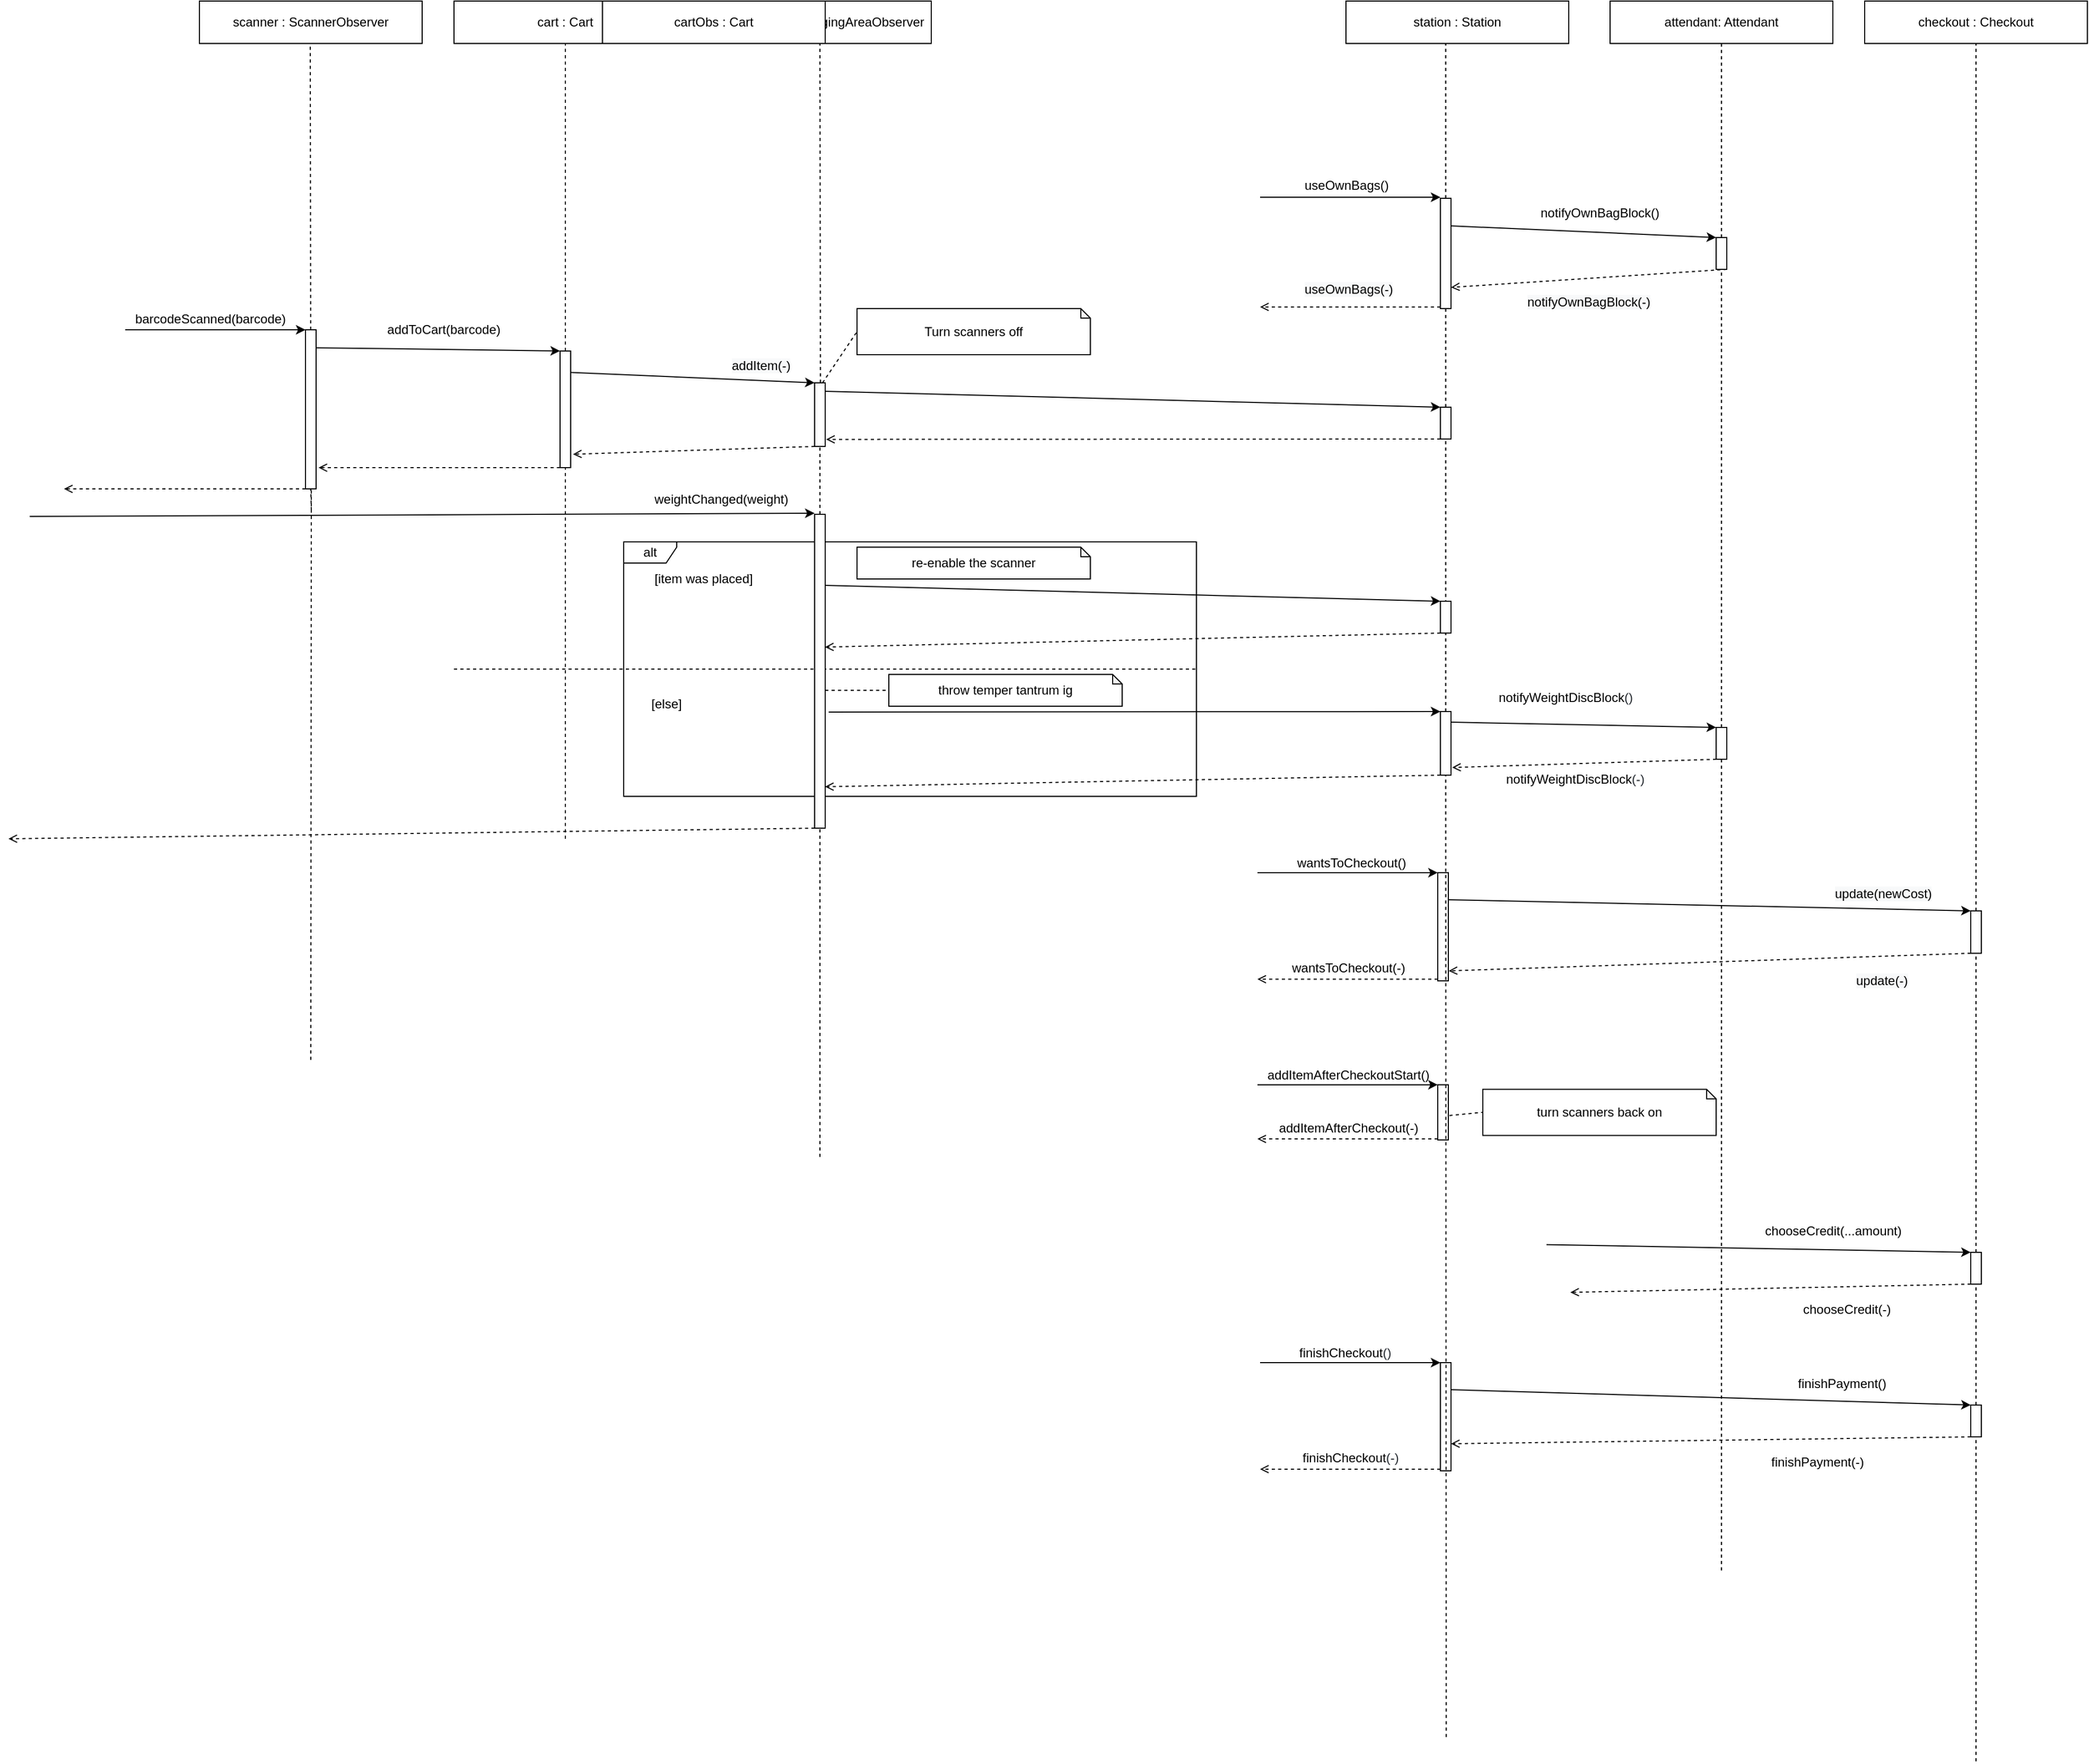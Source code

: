 <mxfile version="17.4.2" type="github" pages="3">
  <diagram id="ZwDB1qM30BojTxI3Pe8L" name="GeneralSystem">
    <mxGraphModel grid="1" page="1" gridSize="10" guides="1" tooltips="1" connect="1" arrows="1" fold="1" pageScale="1" pageWidth="827" pageHeight="1169" math="0" shadow="0">
      <root>
        <mxCell id="0" />
        <mxCell id="1" parent="0" />
        <mxCell id="rXuBKgF0fp0goKvtdP_8-90" value="" style="endArrow=none;dashed=1;html=1;rounded=0;startArrow=none;entryX=0.5;entryY=1;entryDx=0;entryDy=0;" parent="1" source="rXuBKgF0fp0goKvtdP_8-91" target="rXuBKgF0fp0goKvtdP_8-89" edge="1">
          <mxGeometry width="50" height="50" relative="1" as="geometry">
            <mxPoint x="-635" y="830" as="sourcePoint" />
            <mxPoint x="-620" y="110" as="targetPoint" />
          </mxGeometry>
        </mxCell>
        <mxCell id="rXuBKgF0fp0goKvtdP_8-1" value="" style="endArrow=none;dashed=1;html=1;rounded=0;entryX=0.5;entryY=1;entryDx=0;entryDy=0;startArrow=none;" parent="1" source="rXuBKgF0fp0goKvtdP_8-63" target="rXuBKgF0fp0goKvtdP_8-56" edge="1">
          <mxGeometry width="50" height="50" relative="1" as="geometry">
            <mxPoint x="694" y="1055" as="sourcePoint" />
            <mxPoint x="694.29" y="95" as="targetPoint" />
          </mxGeometry>
        </mxCell>
        <mxCell id="rXuBKgF0fp0goKvtdP_8-2" value="station : Station" style="rounded=0;whiteSpace=wrap;html=1;" parent="1" vertex="1">
          <mxGeometry x="101" y="40" width="210" height="40" as="geometry" />
        </mxCell>
        <mxCell id="rXuBKgF0fp0goKvtdP_8-3" value="baggingArea : BaggingAreaObserver" style="rounded=0;whiteSpace=wrap;html=1;" parent="1" vertex="1">
          <mxGeometry x="-500" y="40" width="210" height="40" as="geometry" />
        </mxCell>
        <mxCell id="rXuBKgF0fp0goKvtdP_8-4" value="" style="endArrow=none;dashed=1;html=1;rounded=0;entryX=0.5;entryY=1;entryDx=0;entryDy=0;startArrow=none;" parent="1" source="rXuBKgF0fp0goKvtdP_8-53" edge="1">
          <mxGeometry width="50" height="50" relative="1" as="geometry">
            <mxPoint x="195" y="410" as="sourcePoint" />
            <mxPoint x="195" y="80" as="targetPoint" />
          </mxGeometry>
        </mxCell>
        <mxCell id="rXuBKgF0fp0goKvtdP_8-5" value="" style="endArrow=none;dashed=1;html=1;rounded=0;entryX=0.5;entryY=1;entryDx=0;entryDy=0;startArrow=none;" parent="1" target="rXuBKgF0fp0goKvtdP_8-3" edge="1">
          <mxGeometry width="50" height="50" relative="1" as="geometry">
            <mxPoint x="-394.5" y="400" as="sourcePoint" />
            <mxPoint x="-395.5" y="120" as="targetPoint" />
          </mxGeometry>
        </mxCell>
        <mxCell id="rXuBKgF0fp0goKvtdP_8-11" value="" style="rounded=0;whiteSpace=wrap;html=1;" parent="1" vertex="1">
          <mxGeometry x="190" y="423" width="10" height="30" as="geometry" />
        </mxCell>
        <mxCell id="rXuBKgF0fp0goKvtdP_8-12" value="" style="endArrow=none;dashed=1;html=1;rounded=0;entryX=0.5;entryY=1;entryDx=0;entryDy=0;startArrow=none;" parent="1" target="rXuBKgF0fp0goKvtdP_8-11" edge="1" source="U-eXaYQ7u2QBDJhK1nKs-19">
          <mxGeometry width="50" height="50" relative="1" as="geometry">
            <mxPoint x="195.5" y="1677.179" as="sourcePoint" />
            <mxPoint x="195" y="80" as="targetPoint" />
          </mxGeometry>
        </mxCell>
        <mxCell id="rXuBKgF0fp0goKvtdP_8-13" value="" style="endArrow=classic;html=1;rounded=0;" parent="1" edge="1">
          <mxGeometry width="50" height="50" relative="1" as="geometry">
            <mxPoint x="-1050" y="350" as="sourcePoint" />
            <mxPoint x="-880" y="350" as="targetPoint" />
          </mxGeometry>
        </mxCell>
        <mxCell id="rXuBKgF0fp0goKvtdP_8-14" value="" style="endArrow=none;dashed=1;html=1;rounded=0;startArrow=none;" parent="1" source="rXuBKgF0fp0goKvtdP_8-26" edge="1">
          <mxGeometry width="50" height="50" relative="1" as="geometry">
            <mxPoint x="-395" y="1130" as="sourcePoint" />
            <mxPoint x="-394.5" y="400" as="targetPoint" />
          </mxGeometry>
        </mxCell>
        <mxCell id="rXuBKgF0fp0goKvtdP_8-15" value="barcodeScanned(barcode)" style="text;html=1;align=center;verticalAlign=middle;resizable=0;points=[];autosize=1;strokeColor=none;fillColor=none;" parent="1" vertex="1">
          <mxGeometry x="-1050" y="330" width="160" height="20" as="geometry" />
        </mxCell>
        <mxCell id="rXuBKgF0fp0goKvtdP_8-16" value="" style="endArrow=classic;html=1;rounded=0;exitX=1.022;exitY=0.113;exitDx=0;exitDy=0;entryX=0;entryY=0;entryDx=0;entryDy=0;exitPerimeter=0;" parent="1" source="rXuBKgF0fp0goKvtdP_8-57" target="rXuBKgF0fp0goKvtdP_8-91" edge="1">
          <mxGeometry width="50" height="50" relative="1" as="geometry">
            <mxPoint x="312.5" y="345" as="sourcePoint" />
            <mxPoint x="-460" y="388" as="targetPoint" />
          </mxGeometry>
        </mxCell>
        <mxCell id="rXuBKgF0fp0goKvtdP_8-17" value="" style="endArrow=open;html=1;rounded=0;dashed=1;endFill=0;entryX=1.233;entryY=0.867;entryDx=0;entryDy=0;exitX=0;exitY=1;exitDx=0;exitDy=0;entryPerimeter=0;" parent="1" source="rXuBKgF0fp0goKvtdP_8-91" target="rXuBKgF0fp0goKvtdP_8-57" edge="1">
          <mxGeometry width="50" height="50" relative="1" as="geometry">
            <mxPoint y="390" as="sourcePoint" />
            <mxPoint x="462.5" y="395" as="targetPoint" />
          </mxGeometry>
        </mxCell>
        <mxCell id="rXuBKgF0fp0goKvtdP_8-18" value="alt" style="shape=umlFrame;whiteSpace=wrap;html=1;width=50;height=20;" parent="1" vertex="1">
          <mxGeometry x="-580" y="550" width="540" height="240" as="geometry" />
        </mxCell>
        <mxCell id="rXuBKgF0fp0goKvtdP_8-21" value="" style="endArrow=none;dashed=1;html=1;rounded=0;entryX=1.001;entryY=0.5;entryDx=0;entryDy=0;entryPerimeter=0;exitX=0.001;exitY=0.5;exitDx=0;exitDy=0;exitPerimeter=0;" parent="1" edge="1">
          <mxGeometry width="50" height="50" relative="1" as="geometry">
            <mxPoint x="-740.0" y="670" as="sourcePoint" />
            <mxPoint x="-40.0" y="670" as="targetPoint" />
          </mxGeometry>
        </mxCell>
        <mxCell id="rXuBKgF0fp0goKvtdP_8-22" value="" style="endArrow=classic;html=1;rounded=0;entryX=0;entryY=0;entryDx=0;entryDy=0;" parent="1" target="rXuBKgF0fp0goKvtdP_8-26" edge="1">
          <mxGeometry width="50" height="50" relative="1" as="geometry">
            <mxPoint x="-635" y="390" as="sourcePoint" />
            <mxPoint x="977.5" y="455" as="targetPoint" />
          </mxGeometry>
        </mxCell>
        <mxCell id="rXuBKgF0fp0goKvtdP_8-23" value="scanner : ScannerObserver" style="rounded=0;whiteSpace=wrap;html=1;" parent="1" vertex="1">
          <mxGeometry x="-980" y="40" width="210" height="40" as="geometry" />
        </mxCell>
        <mxCell id="rXuBKgF0fp0goKvtdP_8-24" value="" style="endArrow=none;dashed=1;html=1;rounded=0;entryX=0.5;entryY=1;entryDx=0;entryDy=0;startArrow=none;" parent="1" source="rXuBKgF0fp0goKvtdP_8-57" edge="1">
          <mxGeometry width="50" height="50" relative="1" as="geometry">
            <mxPoint x="-875.5" y="430" as="sourcePoint" />
            <mxPoint x="-875.5" y="80" as="targetPoint" />
          </mxGeometry>
        </mxCell>
        <mxCell id="rXuBKgF0fp0goKvtdP_8-25" value="" style="endArrow=open;html=1;rounded=0;dashed=1;endFill=0;exitX=0;exitY=1;exitDx=0;exitDy=0;entryX=1.223;entryY=0.885;entryDx=0;entryDy=0;entryPerimeter=0;" parent="1" source="rXuBKgF0fp0goKvtdP_8-26" target="rXuBKgF0fp0goKvtdP_8-91" edge="1">
          <mxGeometry width="50" height="50" relative="1" as="geometry">
            <mxPoint x="972.5" y="485" as="sourcePoint" />
            <mxPoint x="20" y="490" as="targetPoint" />
          </mxGeometry>
        </mxCell>
        <mxCell id="rXuBKgF0fp0goKvtdP_8-27" value="" style="endArrow=none;dashed=1;html=1;rounded=0;startArrow=none;" parent="1" edge="1">
          <mxGeometry width="50" height="50" relative="1" as="geometry">
            <mxPoint x="-874.986" y="1038.5" as="sourcePoint" />
            <mxPoint x="-874.5" y="500" as="targetPoint" />
          </mxGeometry>
        </mxCell>
        <mxCell id="rXuBKgF0fp0goKvtdP_8-28" value="" style="rounded=0;whiteSpace=wrap;html=1;" parent="1" vertex="1">
          <mxGeometry x="187.5" y="861.96" width="10" height="102" as="geometry" />
        </mxCell>
        <mxCell id="rXuBKgF0fp0goKvtdP_8-29" value="" style="endArrow=open;html=1;rounded=0;exitX=0;exitY=1;exitDx=0;exitDy=0;dashed=1;endFill=0;entryX=1.086;entryY=0.889;entryDx=0;entryDy=0;entryPerimeter=0;" parent="1" source="rXuBKgF0fp0goKvtdP_8-11" target="rXuBKgF0fp0goKvtdP_8-26" edge="1">
          <mxGeometry width="50" height="50" relative="1" as="geometry">
            <mxPoint x="302.5" y="678" as="sourcePoint" />
            <mxPoint x="-390" y="438" as="targetPoint" />
          </mxGeometry>
        </mxCell>
        <mxCell id="rXuBKgF0fp0goKvtdP_8-30" value="&lt;span style=&quot;color: rgb(0 , 0 , 0) ; font-family: &amp;#34;helvetica&amp;#34; ; font-size: 12px ; font-style: normal ; font-weight: 400 ; letter-spacing: normal ; text-align: center ; text-indent: 0px ; text-transform: none ; word-spacing: 0px ; background-color: rgb(248 , 249 , 250) ; display: inline ; float: none&quot;&gt;addItem(-)&lt;/span&gt;" style="text;whiteSpace=wrap;html=1;" parent="1" vertex="1">
          <mxGeometry x="-480" y="370" width="50" height="20" as="geometry" />
        </mxCell>
        <mxCell id="rXuBKgF0fp0goKvtdP_8-31" value="" style="endArrow=classic;html=1;rounded=0;" parent="1" edge="1">
          <mxGeometry width="50" height="50" relative="1" as="geometry">
            <mxPoint x="17.5" y="861.96" as="sourcePoint" />
            <mxPoint x="187.5" y="861.96" as="targetPoint" />
          </mxGeometry>
        </mxCell>
        <mxCell id="rXuBKgF0fp0goKvtdP_8-32" value="wantsToCheckout()" style="text;whiteSpace=wrap;html=1;" parent="1" vertex="1">
          <mxGeometry x="52.5" y="838.96" width="90" height="20" as="geometry" />
        </mxCell>
        <mxCell id="rXuBKgF0fp0goKvtdP_8-33" value="" style="endArrow=open;html=1;rounded=0;exitX=0;exitY=1;exitDx=0;exitDy=0;dashed=1;endFill=0;" parent="1" edge="1">
          <mxGeometry width="50" height="50" relative="1" as="geometry">
            <mxPoint x="187.5" y="962.42" as="sourcePoint" />
            <mxPoint x="17.5" y="962.42" as="targetPoint" />
          </mxGeometry>
        </mxCell>
        <mxCell id="rXuBKgF0fp0goKvtdP_8-34" value="&lt;span style=&quot;text-align: left&quot;&gt;wantsToCheckout(-)&lt;/span&gt;" style="text;html=1;align=center;verticalAlign=middle;resizable=0;points=[];autosize=1;strokeColor=none;fillColor=none;" parent="1" vertex="1">
          <mxGeometry x="42.5" y="942.42" width="120" height="20" as="geometry" />
        </mxCell>
        <mxCell id="rXuBKgF0fp0goKvtdP_8-36" value="" style="endArrow=classic;html=1;rounded=0;entryX=0;entryY=0;entryDx=0;entryDy=0;exitX=1;exitY=0.25;exitDx=0;exitDy=0;" parent="1" target="rXuBKgF0fp0goKvtdP_8-63" edge="1" source="rXuBKgF0fp0goKvtdP_8-28">
          <mxGeometry width="50" height="50" relative="1" as="geometry">
            <mxPoint x="311" y="882.96" as="sourcePoint" />
            <mxPoint x="631" y="892.96" as="targetPoint" />
          </mxGeometry>
        </mxCell>
        <mxCell id="rXuBKgF0fp0goKvtdP_8-37" value="" style="endArrow=open;html=1;rounded=0;exitX=0;exitY=1;exitDx=0;exitDy=0;dashed=1;endFill=0;entryX=1.037;entryY=0.908;entryDx=0;entryDy=0;entryPerimeter=0;" parent="1" source="rXuBKgF0fp0goKvtdP_8-63" edge="1" target="rXuBKgF0fp0goKvtdP_8-28">
          <mxGeometry width="50" height="50" relative="1" as="geometry">
            <mxPoint x="631" y="922.96" as="sourcePoint" />
            <mxPoint x="311" y="935.67" as="targetPoint" />
          </mxGeometry>
        </mxCell>
        <mxCell id="rXuBKgF0fp0goKvtdP_8-38" value="re-enable the scanner" style="shape=note;whiteSpace=wrap;html=1;backgroundOutline=1;darkOpacity=0.05;size=9;" parent="1" vertex="1">
          <mxGeometry x="-360" y="555" width="220" height="30" as="geometry" />
        </mxCell>
        <mxCell id="rXuBKgF0fp0goKvtdP_8-40" value="[else]" style="text;html=1;align=center;verticalAlign=middle;resizable=0;points=[];autosize=1;strokeColor=none;fillColor=none;" parent="1" vertex="1">
          <mxGeometry x="-560" y="692.75" width="40" height="20" as="geometry" />
        </mxCell>
        <mxCell id="rXuBKgF0fp0goKvtdP_8-41" value="" style="rounded=0;whiteSpace=wrap;html=1;" parent="1" vertex="1">
          <mxGeometry x="187.5" y="1061.96" width="10" height="52" as="geometry" />
        </mxCell>
        <mxCell id="rXuBKgF0fp0goKvtdP_8-42" value="" style="endArrow=classic;html=1;rounded=0;" parent="1" edge="1">
          <mxGeometry width="50" height="50" relative="1" as="geometry">
            <mxPoint x="17.5" y="1061.96" as="sourcePoint" />
            <mxPoint x="187.5" y="1061.96" as="targetPoint" />
          </mxGeometry>
        </mxCell>
        <mxCell id="rXuBKgF0fp0goKvtdP_8-43" value="addItemAfterCheckoutStart()" style="text;whiteSpace=wrap;html=1;" parent="1" vertex="1">
          <mxGeometry x="25" y="1038.96" width="155" height="20" as="geometry" />
        </mxCell>
        <mxCell id="rXuBKgF0fp0goKvtdP_8-44" value="" style="endArrow=open;html=1;rounded=0;exitX=0;exitY=1;exitDx=0;exitDy=0;dashed=1;endFill=0;" parent="1" edge="1">
          <mxGeometry width="50" height="50" relative="1" as="geometry">
            <mxPoint x="187.5" y="1113.01" as="sourcePoint" />
            <mxPoint x="17.5" y="1113.01" as="targetPoint" />
          </mxGeometry>
        </mxCell>
        <mxCell id="rXuBKgF0fp0goKvtdP_8-45" value="&lt;span style=&quot;text-align: left&quot;&gt;addItemAfterCheckout(-)&lt;/span&gt;" style="text;html=1;align=center;verticalAlign=middle;resizable=0;points=[];autosize=1;strokeColor=none;fillColor=none;" parent="1" vertex="1">
          <mxGeometry x="27.5" y="1093.01" width="150" height="20" as="geometry" />
        </mxCell>
        <mxCell id="rXuBKgF0fp0goKvtdP_8-46" value="turn scanners back on" style="shape=note;whiteSpace=wrap;html=1;backgroundOutline=1;darkOpacity=0.05;size=9;" parent="1" vertex="1">
          <mxGeometry x="230" y="1066.21" width="220" height="43.5" as="geometry" />
        </mxCell>
        <mxCell id="rXuBKgF0fp0goKvtdP_8-47" value="" style="endArrow=none;dashed=1;html=1;rounded=0;entryX=0;entryY=0.5;entryDx=0;entryDy=0;entryPerimeter=0;" parent="1" target="rXuBKgF0fp0goKvtdP_8-46" edge="1">
          <mxGeometry width="50" height="50" relative="1" as="geometry">
            <mxPoint x="198.5" y="1090.96" as="sourcePoint" />
            <mxPoint x="217.5" y="1090.71" as="targetPoint" />
          </mxGeometry>
        </mxCell>
        <mxCell id="rXuBKgF0fp0goKvtdP_8-50" value="useOwnBags()" style="text;whiteSpace=wrap;html=1;" parent="1" vertex="1">
          <mxGeometry x="60" y="200" width="70" height="20" as="geometry" />
        </mxCell>
        <mxCell id="rXuBKgF0fp0goKvtdP_8-51" value="" style="endArrow=classic;html=1;rounded=0;" parent="1" edge="1">
          <mxGeometry width="50" height="50" relative="1" as="geometry">
            <mxPoint x="20" y="225" as="sourcePoint" />
            <mxPoint x="190" y="225" as="targetPoint" />
            <Array as="points">
              <mxPoint x="107.5" y="225" />
            </Array>
          </mxGeometry>
        </mxCell>
        <mxCell id="rXuBKgF0fp0goKvtdP_8-52" value="" style="endArrow=open;html=1;rounded=0;exitX=0;exitY=1;exitDx=0;exitDy=0;dashed=1;endFill=0;" parent="1" edge="1">
          <mxGeometry width="50" height="50" relative="1" as="geometry">
            <mxPoint x="190" y="328.46" as="sourcePoint" />
            <mxPoint x="20" y="328.46" as="targetPoint" />
          </mxGeometry>
        </mxCell>
        <mxCell id="rXuBKgF0fp0goKvtdP_8-53" value="" style="rounded=0;whiteSpace=wrap;html=1;" parent="1" vertex="1">
          <mxGeometry x="190" y="226" width="10" height="104" as="geometry" />
        </mxCell>
        <mxCell id="rXuBKgF0fp0goKvtdP_8-54" value="" style="endArrow=none;dashed=1;html=1;rounded=0;entryX=0.5;entryY=1;entryDx=0;entryDy=0;startArrow=none;" parent="1" source="rXuBKgF0fp0goKvtdP_8-11" target="rXuBKgF0fp0goKvtdP_8-53" edge="1">
          <mxGeometry width="50" height="50" relative="1" as="geometry">
            <mxPoint x="195" y="330" as="sourcePoint" />
            <mxPoint x="195" y="80" as="targetPoint" />
          </mxGeometry>
        </mxCell>
        <mxCell id="rXuBKgF0fp0goKvtdP_8-55" value="&lt;span style=&quot;color: rgb(0 , 0 , 0) ; font-family: &amp;#34;helvetica&amp;#34; ; font-size: 12px ; font-style: normal ; font-weight: 400 ; letter-spacing: normal ; text-align: center ; text-indent: 0px ; text-transform: none ; word-spacing: 0px ; background-color: rgb(248 , 249 , 250) ; display: inline ; float: none&quot;&gt;&lt;span style=&quot;font-family: &amp;#34;helvetica&amp;#34; ; text-align: left&quot;&gt;useOwnBags(-)&lt;/span&gt;&lt;/span&gt;" style="text;whiteSpace=wrap;html=1;" parent="1" vertex="1">
          <mxGeometry x="60" y="298.46" width="115" height="30" as="geometry" />
        </mxCell>
        <mxCell id="rXuBKgF0fp0goKvtdP_8-56" value="checkout : Checkout" style="rounded=0;whiteSpace=wrap;html=1;" parent="1" vertex="1">
          <mxGeometry x="590" y="40" width="210" height="40" as="geometry" />
        </mxCell>
        <mxCell id="rXuBKgF0fp0goKvtdP_8-57" value="" style="rounded=0;whiteSpace=wrap;html=1;" parent="1" vertex="1">
          <mxGeometry x="-880" y="350" width="10" height="150" as="geometry" />
        </mxCell>
        <mxCell id="rXuBKgF0fp0goKvtdP_8-58" value="" style="endArrow=none;dashed=1;html=1;rounded=0;entryX=0.5;entryY=1;entryDx=0;entryDy=0;startArrow=none;" parent="1" target="rXuBKgF0fp0goKvtdP_8-57" edge="1">
          <mxGeometry width="50" height="50" relative="1" as="geometry">
            <mxPoint x="-874.5" y="520" as="sourcePoint" />
            <mxPoint x="-875.5" y="80" as="targetPoint" />
          </mxGeometry>
        </mxCell>
        <mxCell id="rXuBKgF0fp0goKvtdP_8-61" value="throw temper tantrum ig" style="shape=note;whiteSpace=wrap;html=1;backgroundOutline=1;darkOpacity=0.05;size=9;" parent="1" vertex="1">
          <mxGeometry x="-330" y="675" width="220" height="30" as="geometry" />
        </mxCell>
        <mxCell id="rXuBKgF0fp0goKvtdP_8-62" value="" style="endArrow=none;dashed=1;html=1;rounded=0;entryX=0;entryY=0.5;entryDx=0;entryDy=0;entryPerimeter=0;" parent="1" target="rXuBKgF0fp0goKvtdP_8-61" edge="1">
          <mxGeometry width="50" height="50" relative="1" as="geometry">
            <mxPoint x="-390" y="690" as="sourcePoint" />
            <mxPoint x="-20" y="590" as="targetPoint" />
          </mxGeometry>
        </mxCell>
        <mxCell id="rXuBKgF0fp0goKvtdP_8-69" value="Turn scanners off" style="shape=note;whiteSpace=wrap;html=1;backgroundOutline=1;darkOpacity=0.05;size=9;" parent="1" vertex="1">
          <mxGeometry x="-360" y="330" width="220" height="43.5" as="geometry" />
        </mxCell>
        <mxCell id="rXuBKgF0fp0goKvtdP_8-70" value="" style="endArrow=none;dashed=1;html=1;rounded=0;entryX=0;entryY=0.5;entryDx=0;entryDy=0;entryPerimeter=0;exitX=0.75;exitY=0;exitDx=0;exitDy=0;" parent="1" source="rXuBKgF0fp0goKvtdP_8-26" target="rXuBKgF0fp0goKvtdP_8-69" edge="1">
          <mxGeometry width="50" height="50" relative="1" as="geometry">
            <mxPoint x="323" y="703.0" as="sourcePoint" />
            <mxPoint x="492" y="774.5" as="targetPoint" />
          </mxGeometry>
        </mxCell>
        <mxCell id="rXuBKgF0fp0goKvtdP_8-83" value="attendant: Attendant" style="rounded=0;whiteSpace=wrap;html=1;" parent="1" vertex="1">
          <mxGeometry x="350" y="40" width="210" height="40" as="geometry" />
        </mxCell>
        <mxCell id="rXuBKgF0fp0goKvtdP_8-84" value="" style="endArrow=none;dashed=1;html=1;rounded=0;entryX=0.5;entryY=1;entryDx=0;entryDy=0;startArrow=none;" parent="1" source="rXuBKgF0fp0goKvtdP_8-125" target="rXuBKgF0fp0goKvtdP_8-83" edge="1">
          <mxGeometry width="50" height="50" relative="1" as="geometry">
            <mxPoint x="518" y="400" as="sourcePoint" />
            <mxPoint x="-125.5" y="120" as="targetPoint" />
          </mxGeometry>
        </mxCell>
        <mxCell id="rXuBKgF0fp0goKvtdP_8-89" value="cart : Cart" style="rounded=0;whiteSpace=wrap;html=1;" parent="1" vertex="1">
          <mxGeometry x="-740" y="40" width="210" height="40" as="geometry" />
        </mxCell>
        <mxCell id="rXuBKgF0fp0goKvtdP_8-91" value="" style="rounded=0;whiteSpace=wrap;html=1;" parent="1" vertex="1">
          <mxGeometry x="-640" y="370" width="10" height="110" as="geometry" />
        </mxCell>
        <mxCell id="rXuBKgF0fp0goKvtdP_8-26" value="" style="rounded=0;whiteSpace=wrap;html=1;" parent="1" vertex="1">
          <mxGeometry x="-400" y="400" width="10" height="60" as="geometry" />
        </mxCell>
        <mxCell id="rXuBKgF0fp0goKvtdP_8-94" value="" style="endArrow=none;dashed=1;html=1;rounded=0;startArrow=none;" parent="1" source="rXuBKgF0fp0goKvtdP_8-101" target="rXuBKgF0fp0goKvtdP_8-26" edge="1">
          <mxGeometry width="50" height="50" relative="1" as="geometry">
            <mxPoint x="-395" y="1130" as="sourcePoint" />
            <mxPoint x="-394.5" y="400" as="targetPoint" />
          </mxGeometry>
        </mxCell>
        <mxCell id="rXuBKgF0fp0goKvtdP_8-95" value="addToCart(barcode)" style="text;html=1;align=center;verticalAlign=middle;resizable=0;points=[];autosize=1;strokeColor=none;fillColor=none;" parent="1" vertex="1">
          <mxGeometry x="-810" y="340" width="120" height="20" as="geometry" />
        </mxCell>
        <mxCell id="rXuBKgF0fp0goKvtdP_8-96" value="cartObs : Cart" style="rounded=0;whiteSpace=wrap;html=1;" parent="1" vertex="1">
          <mxGeometry x="-600" y="40" width="210" height="40" as="geometry" />
        </mxCell>
        <mxCell id="rXuBKgF0fp0goKvtdP_8-97" value="" style="endArrow=classic;html=1;rounded=0;exitX=1;exitY=0.25;exitDx=0;exitDy=0;entryX=0;entryY=0;entryDx=0;entryDy=0;" parent="1" target="rXuBKgF0fp0goKvtdP_8-11" edge="1">
          <mxGeometry width="50" height="50" relative="1" as="geometry">
            <mxPoint x="-390" y="408" as="sourcePoint" />
            <mxPoint x="190" y="343" as="targetPoint" />
          </mxGeometry>
        </mxCell>
        <mxCell id="rXuBKgF0fp0goKvtdP_8-99" value="" style="endArrow=open;html=1;rounded=0;dashed=1;endFill=0;entryX=1.233;entryY=0.867;entryDx=0;entryDy=0;exitX=0;exitY=1;exitDx=0;exitDy=0;entryPerimeter=0;" parent="1" edge="1">
          <mxGeometry width="50" height="50" relative="1" as="geometry">
            <mxPoint x="-880" y="500.0" as="sourcePoint" />
            <mxPoint x="-1107.67" y="500.05" as="targetPoint" />
          </mxGeometry>
        </mxCell>
        <mxCell id="rXuBKgF0fp0goKvtdP_8-101" value="" style="rounded=0;whiteSpace=wrap;html=1;" parent="1" vertex="1">
          <mxGeometry x="-400" y="524" width="10" height="296" as="geometry" />
        </mxCell>
        <mxCell id="rXuBKgF0fp0goKvtdP_8-100" value="" style="endArrow=classic;html=1;rounded=0;exitX=1.022;exitY=0.113;exitDx=0;exitDy=0;exitPerimeter=0;" parent="1" edge="1">
          <mxGeometry width="50" height="50" relative="1" as="geometry">
            <mxPoint x="-1140.0" y="526" as="sourcePoint" />
            <mxPoint x="-400" y="523" as="targetPoint" />
          </mxGeometry>
        </mxCell>
        <mxCell id="rXuBKgF0fp0goKvtdP_8-102" value="" style="endArrow=none;dashed=1;html=1;rounded=0;" parent="1" target="rXuBKgF0fp0goKvtdP_8-101" edge="1">
          <mxGeometry width="50" height="50" relative="1" as="geometry">
            <mxPoint x="-395" y="1130" as="sourcePoint" />
            <mxPoint x="-395" y="460" as="targetPoint" />
          </mxGeometry>
        </mxCell>
        <mxCell id="rXuBKgF0fp0goKvtdP_8-103" value="&amp;nbsp;weightChanged(weight)" style="text;html=1;align=center;verticalAlign=middle;resizable=0;points=[];autosize=1;strokeColor=none;fillColor=none;" parent="1" vertex="1">
          <mxGeometry x="-560" y="500" width="140" height="20" as="geometry" />
        </mxCell>
        <mxCell id="rXuBKgF0fp0goKvtdP_8-19" value="[item was placed]" style="text;html=1;align=center;verticalAlign=middle;resizable=0;points=[];autosize=1;strokeColor=none;fillColor=none;" parent="1" vertex="1">
          <mxGeometry x="-560" y="575" width="110" height="20" as="geometry" />
        </mxCell>
        <mxCell id="rXuBKgF0fp0goKvtdP_8-104" value="" style="endArrow=none;dashed=1;html=1;rounded=0;startArrow=none;entryX=0.5;entryY=1;entryDx=0;entryDy=0;" parent="1" target="rXuBKgF0fp0goKvtdP_8-91" edge="1">
          <mxGeometry width="50" height="50" relative="1" as="geometry">
            <mxPoint x="-635" y="830" as="sourcePoint" />
            <mxPoint x="-635" y="480" as="targetPoint" />
          </mxGeometry>
        </mxCell>
        <mxCell id="rXuBKgF0fp0goKvtdP_8-105" value="" style="endArrow=open;html=1;rounded=0;dashed=1;endFill=0;exitX=0;exitY=1;exitDx=0;exitDy=0;" parent="1" edge="1">
          <mxGeometry width="50" height="50" relative="1" as="geometry">
            <mxPoint x="-400" y="820.0" as="sourcePoint" />
            <mxPoint x="-1160" y="830" as="targetPoint" />
          </mxGeometry>
        </mxCell>
        <mxCell id="rXuBKgF0fp0goKvtdP_8-112" value="" style="rounded=0;whiteSpace=wrap;html=1;" parent="1" vertex="1">
          <mxGeometry x="190" y="606" width="10" height="30" as="geometry" />
        </mxCell>
        <mxCell id="rXuBKgF0fp0goKvtdP_8-113" value="" style="endArrow=open;html=1;rounded=0;exitX=0;exitY=1;exitDx=0;exitDy=0;dashed=1;endFill=0;entryX=0.98;entryY=0.423;entryDx=0;entryDy=0;entryPerimeter=0;" parent="1" source="rXuBKgF0fp0goKvtdP_8-112" target="rXuBKgF0fp0goKvtdP_8-101" edge="1">
          <mxGeometry width="50" height="50" relative="1" as="geometry">
            <mxPoint x="302.5" y="861" as="sourcePoint" />
            <mxPoint x="-390" y="621" as="targetPoint" />
          </mxGeometry>
        </mxCell>
        <mxCell id="rXuBKgF0fp0goKvtdP_8-114" value="" style="endArrow=classic;html=1;rounded=0;exitX=1;exitY=0.25;exitDx=0;exitDy=0;entryX=0;entryY=0;entryDx=0;entryDy=0;" parent="1" target="rXuBKgF0fp0goKvtdP_8-112" edge="1">
          <mxGeometry width="50" height="50" relative="1" as="geometry">
            <mxPoint x="-390" y="591" as="sourcePoint" />
            <mxPoint x="190" y="526" as="targetPoint" />
          </mxGeometry>
        </mxCell>
        <mxCell id="rXuBKgF0fp0goKvtdP_8-116" value="" style="endArrow=open;html=1;rounded=0;dashed=1;endFill=0;entryX=0.982;entryY=0.868;entryDx=0;entryDy=0;entryPerimeter=0;exitX=0;exitY=1;exitDx=0;exitDy=0;" parent="1" source="U-eXaYQ7u2QBDJhK1nKs-19" target="rXuBKgF0fp0goKvtdP_8-101" edge="1">
          <mxGeometry width="50" height="50" relative="1" as="geometry">
            <mxPoint x="190" y="760" as="sourcePoint" />
            <mxPoint x="-390" y="840" as="targetPoint" />
          </mxGeometry>
        </mxCell>
        <mxCell id="rXuBKgF0fp0goKvtdP_8-117" value="" style="endArrow=classic;html=1;rounded=0;exitX=1.326;exitY=0.63;exitDx=0;exitDy=0;exitPerimeter=0;entryX=0;entryY=0;entryDx=0;entryDy=0;" parent="1" source="rXuBKgF0fp0goKvtdP_8-101" target="U-eXaYQ7u2QBDJhK1nKs-19" edge="1">
          <mxGeometry width="50" height="50" relative="1" as="geometry">
            <mxPoint x="-380" y="601" as="sourcePoint" />
            <mxPoint x="160" y="710" as="targetPoint" />
          </mxGeometry>
        </mxCell>
        <mxCell id="rXuBKgF0fp0goKvtdP_8-115" value="" style="rounded=0;whiteSpace=wrap;html=1;" parent="1" vertex="1">
          <mxGeometry x="450" y="725" width="10" height="30" as="geometry" />
        </mxCell>
        <mxCell id="rXuBKgF0fp0goKvtdP_8-118" value="" style="endArrow=none;dashed=1;html=1;rounded=0;" parent="1" target="rXuBKgF0fp0goKvtdP_8-115" edge="1">
          <mxGeometry width="50" height="50" relative="1" as="geometry">
            <mxPoint x="455" y="1520" as="sourcePoint" />
            <mxPoint x="-124.5" y="400" as="targetPoint" />
          </mxGeometry>
        </mxCell>
        <mxCell id="rXuBKgF0fp0goKvtdP_8-63" value="" style="rounded=0;whiteSpace=wrap;html=1;" parent="1" vertex="1">
          <mxGeometry x="690" y="897.96" width="10" height="40" as="geometry" />
        </mxCell>
        <mxCell id="rXuBKgF0fp0goKvtdP_8-119" value="" style="endArrow=none;dashed=1;html=1;rounded=0;entryX=0.5;entryY=1;entryDx=0;entryDy=0;startArrow=none;" parent="1" target="rXuBKgF0fp0goKvtdP_8-63" edge="1">
          <mxGeometry width="50" height="50" relative="1" as="geometry">
            <mxPoint x="695" y="1700" as="sourcePoint" />
            <mxPoint x="695" y="800" as="targetPoint" />
          </mxGeometry>
        </mxCell>
        <mxCell id="rXuBKgF0fp0goKvtdP_8-123" value="" style="endArrow=classic;html=1;rounded=0;exitX=1;exitY=0.25;exitDx=0;exitDy=0;entryX=0;entryY=0;entryDx=0;entryDy=0;" parent="1" target="rXuBKgF0fp0goKvtdP_8-125" edge="1" source="rXuBKgF0fp0goKvtdP_8-53">
          <mxGeometry width="50" height="50" relative="1" as="geometry">
            <mxPoint x="300" y="278" as="sourcePoint" />
            <mxPoint x="490" y="270" as="targetPoint" />
          </mxGeometry>
        </mxCell>
        <mxCell id="rXuBKgF0fp0goKvtdP_8-124" value="" style="endArrow=open;html=1;rounded=0;dashed=1;endFill=0;startArrow=none;exitX=1;exitY=1;exitDx=0;exitDy=0;" parent="1" source="rXuBKgF0fp0goKvtdP_8-125" edge="1">
          <mxGeometry width="50" height="50" relative="1" as="geometry">
            <mxPoint x="-120" y="300" as="sourcePoint" />
            <mxPoint x="200" y="310" as="targetPoint" />
          </mxGeometry>
        </mxCell>
        <mxCell id="rXuBKgF0fp0goKvtdP_8-130" value="" style="endArrow=classic;html=1;rounded=0;entryX=0;entryY=0;entryDx=0;entryDy=0;exitX=1;exitY=0.25;exitDx=0;exitDy=0;" parent="1" target="rXuBKgF0fp0goKvtdP_8-134" edge="1" source="U-eXaYQ7u2QBDJhK1nKs-9">
          <mxGeometry width="50" height="50" relative="1" as="geometry">
            <mxPoint x="312.5" y="1349" as="sourcePoint" />
            <mxPoint x="632.5" y="1359" as="targetPoint" />
          </mxGeometry>
        </mxCell>
        <mxCell id="rXuBKgF0fp0goKvtdP_8-131" value="" style="endArrow=open;html=1;rounded=0;exitX=0;exitY=1;exitDx=0;exitDy=0;dashed=1;endFill=0;entryX=1;entryY=0.75;entryDx=0;entryDy=0;" parent="1" source="rXuBKgF0fp0goKvtdP_8-134" edge="1" target="U-eXaYQ7u2QBDJhK1nKs-9">
          <mxGeometry width="50" height="50" relative="1" as="geometry">
            <mxPoint x="632.5" y="1389" as="sourcePoint" />
            <mxPoint x="312.5" y="1401.71" as="targetPoint" />
          </mxGeometry>
        </mxCell>
        <mxCell id="rXuBKgF0fp0goKvtdP_8-133" value="&lt;span style=&quot;text-align: center&quot;&gt;finishPayment(-)&amp;nbsp;&lt;/span&gt;" style="text;whiteSpace=wrap;html=1;" parent="1" vertex="1">
          <mxGeometry x="500" y="1404" width="130" height="30" as="geometry" />
        </mxCell>
        <mxCell id="rXuBKgF0fp0goKvtdP_8-134" value="" style="rounded=0;whiteSpace=wrap;html=1;" parent="1" vertex="1">
          <mxGeometry x="690" y="1364" width="10" height="30" as="geometry" />
        </mxCell>
        <mxCell id="rXuBKgF0fp0goKvtdP_8-135" value="finishPayment()&amp;nbsp;" style="text;html=1;align=center;verticalAlign=middle;resizable=0;points=[];autosize=1;strokeColor=none;fillColor=none;" parent="1" vertex="1">
          <mxGeometry x="520" y="1334" width="100" height="20" as="geometry" />
        </mxCell>
        <mxCell id="U-eXaYQ7u2QBDJhK1nKs-1" value="" style="endArrow=classic;html=1;rounded=0;entryX=0;entryY=0;entryDx=0;entryDy=0;" edge="1" parent="1" target="U-eXaYQ7u2QBDJhK1nKs-4">
          <mxGeometry width="50" height="50" relative="1" as="geometry">
            <mxPoint x="290" y="1212.71" as="sourcePoint" />
            <mxPoint x="632.5" y="1215" as="targetPoint" />
          </mxGeometry>
        </mxCell>
        <mxCell id="U-eXaYQ7u2QBDJhK1nKs-2" value="" style="endArrow=open;html=1;rounded=0;exitX=0;exitY=1;exitDx=0;exitDy=0;dashed=1;endFill=0;entryX=1;entryY=0.222;entryDx=0;entryDy=0;entryPerimeter=0;" edge="1" parent="1" source="U-eXaYQ7u2QBDJhK1nKs-4">
          <mxGeometry width="50" height="50" relative="1" as="geometry">
            <mxPoint x="632.5" y="1245" as="sourcePoint" />
            <mxPoint x="312.5" y="1257.71" as="targetPoint" />
          </mxGeometry>
        </mxCell>
        <mxCell id="U-eXaYQ7u2QBDJhK1nKs-3" value="&lt;span style=&quot;text-align: center&quot;&gt;chooseCredit&lt;/span&gt;&lt;span style=&quot;text-align: center&quot;&gt;(-)&amp;nbsp;&lt;/span&gt;" style="text;whiteSpace=wrap;html=1;" vertex="1" parent="1">
          <mxGeometry x="530" y="1260" width="130" height="30" as="geometry" />
        </mxCell>
        <mxCell id="U-eXaYQ7u2QBDJhK1nKs-4" value="" style="rounded=0;whiteSpace=wrap;html=1;" vertex="1" parent="1">
          <mxGeometry x="690" y="1220" width="10" height="30" as="geometry" />
        </mxCell>
        <mxCell id="U-eXaYQ7u2QBDJhK1nKs-5" value="chooseCredit(...amount)" style="text;html=1;align=center;verticalAlign=middle;resizable=0;points=[];autosize=1;strokeColor=none;fillColor=none;" vertex="1" parent="1">
          <mxGeometry x="490" y="1190" width="140" height="20" as="geometry" />
        </mxCell>
        <mxCell id="U-eXaYQ7u2QBDJhK1nKs-6" value="&lt;span style=&quot;color: rgb(0 , 0 , 0) ; font-family: &amp;#34;helvetica&amp;#34; ; font-size: 12px ; font-style: normal ; font-weight: 400 ; letter-spacing: normal ; text-align: left ; text-indent: 0px ; text-transform: none ; word-spacing: 0px ; background-color: rgb(248 , 249 , 250) ; display: inline ; float: none&quot;&gt;update(newCost)&lt;/span&gt;" style="text;whiteSpace=wrap;html=1;" vertex="1" parent="1">
          <mxGeometry x="560" y="867.96" width="130" height="30" as="geometry" />
        </mxCell>
        <mxCell id="U-eXaYQ7u2QBDJhK1nKs-7" value="&lt;span style=&quot;color: rgb(0 , 0 , 0) ; font-family: &amp;#34;helvetica&amp;#34; ; font-size: 12px ; font-style: normal ; font-weight: 400 ; letter-spacing: normal ; text-align: left ; text-indent: 0px ; text-transform: none ; word-spacing: 0px ; background-color: rgb(248 , 249 , 250) ; display: inline ; float: none&quot;&gt;update(-)&lt;/span&gt;" style="text;whiteSpace=wrap;html=1;" vertex="1" parent="1">
          <mxGeometry x="580" y="950" width="120" height="30" as="geometry" />
        </mxCell>
        <mxCell id="U-eXaYQ7u2QBDJhK1nKs-9" value="" style="rounded=0;whiteSpace=wrap;html=1;" vertex="1" parent="1">
          <mxGeometry x="190" y="1324" width="10" height="102" as="geometry" />
        </mxCell>
        <mxCell id="U-eXaYQ7u2QBDJhK1nKs-10" value="" style="endArrow=classic;html=1;rounded=0;" edge="1" parent="1">
          <mxGeometry width="50" height="50" relative="1" as="geometry">
            <mxPoint x="20" y="1324" as="sourcePoint" />
            <mxPoint x="190" y="1324" as="targetPoint" />
          </mxGeometry>
        </mxCell>
        <mxCell id="U-eXaYQ7u2QBDJhK1nKs-11" value="&lt;span class=&quot;pl-en&quot; style=&quot;box-sizing: border-box ; background-color: rgb(255 , 255 , 255)&quot;&gt;&lt;span class=&quot;pl-token&quot; style=&quot;box-sizing: border-box&quot;&gt;finishCheckout&lt;/span&gt;&lt;/span&gt;&lt;span style=&quot;color: rgb(36 , 41 , 47) ; background-color: rgb(255 , 255 , 255)&quot;&gt;()&lt;/span&gt;" style="text;whiteSpace=wrap;html=1;" vertex="1" parent="1">
          <mxGeometry x="55" y="1301" width="90" height="20" as="geometry" />
        </mxCell>
        <mxCell id="U-eXaYQ7u2QBDJhK1nKs-12" value="" style="endArrow=open;html=1;rounded=0;exitX=0;exitY=1;exitDx=0;exitDy=0;dashed=1;endFill=0;" edge="1" parent="1">
          <mxGeometry width="50" height="50" relative="1" as="geometry">
            <mxPoint x="190" y="1424.46" as="sourcePoint" />
            <mxPoint x="20" y="1424.46" as="targetPoint" />
          </mxGeometry>
        </mxCell>
        <mxCell id="U-eXaYQ7u2QBDJhK1nKs-13" value="&lt;span class=&quot;pl-en&quot; style=&quot;text-align: left ; box-sizing: border-box ; background-color: rgb(255 , 255 , 255)&quot;&gt;&lt;span class=&quot;pl-token&quot; style=&quot;box-sizing: border-box&quot;&gt;finishCheckout&lt;/span&gt;&lt;/span&gt;&lt;span style=&quot;text-align: left ; color: rgb(36 , 41 , 47) ; background-color: rgb(255 , 255 , 255)&quot;&gt;(-)&lt;/span&gt;" style="text;html=1;align=center;verticalAlign=middle;resizable=0;points=[];autosize=1;strokeColor=none;fillColor=none;" vertex="1" parent="1">
          <mxGeometry x="50" y="1404.46" width="110" height="20" as="geometry" />
        </mxCell>
        <mxCell id="rXuBKgF0fp0goKvtdP_8-125" value="" style="rounded=0;whiteSpace=wrap;html=1;" parent="1" vertex="1">
          <mxGeometry x="450" y="263" width="10" height="30" as="geometry" />
        </mxCell>
        <mxCell id="U-eXaYQ7u2QBDJhK1nKs-14" value="" style="endArrow=none;dashed=1;html=1;rounded=0;entryX=0.5;entryY=1;entryDx=0;entryDy=0;startArrow=none;exitX=0.5;exitY=0;exitDx=0;exitDy=0;" edge="1" parent="1" source="rXuBKgF0fp0goKvtdP_8-115" target="rXuBKgF0fp0goKvtdP_8-125">
          <mxGeometry width="50" height="50" relative="1" as="geometry">
            <mxPoint x="518" y="400" as="sourcePoint" />
            <mxPoint x="517.5" y="80" as="targetPoint" />
          </mxGeometry>
        </mxCell>
        <mxCell id="U-eXaYQ7u2QBDJhK1nKs-16" value="notifyOwnBagBlock()" style="text;html=1;align=center;verticalAlign=middle;resizable=0;points=[];autosize=1;strokeColor=none;fillColor=none;" vertex="1" parent="1">
          <mxGeometry x="275" y="230" width="130" height="20" as="geometry" />
        </mxCell>
        <mxCell id="U-eXaYQ7u2QBDJhK1nKs-17" value="&lt;span style=&quot;color: rgb(0 , 0 , 0) ; font-family: &amp;#34;helvetica&amp;#34; ; font-size: 12px ; font-style: normal ; font-weight: 400 ; letter-spacing: normal ; text-align: center ; text-indent: 0px ; text-transform: none ; word-spacing: 0px ; background-color: rgb(248 , 249 , 250) ; display: inline ; float: none&quot;&gt;notifyOwnBagBlock(-)&lt;/span&gt;" style="text;whiteSpace=wrap;html=1;" vertex="1" parent="1">
          <mxGeometry x="270" y="310" width="140" height="30" as="geometry" />
        </mxCell>
        <mxCell id="U-eXaYQ7u2QBDJhK1nKs-18" value="&lt;span class=&quot;pl-en&quot; style=&quot;box-sizing: border-box ; font-size: 12px ; font-style: normal ; font-weight: 400 ; letter-spacing: normal ; text-indent: 0px ; text-transform: none ; word-spacing: 0px ; background-color: rgb(255 , 255 , 255)&quot;&gt;&lt;span class=&quot;pl-token&quot; style=&quot;box-sizing: border-box&quot;&gt;notifyWeightDiscBlock&lt;/span&gt;&lt;/span&gt;&lt;span style=&quot;color: rgb(36 , 41 , 47) ; font-size: 12px ; font-style: normal ; font-weight: 400 ; letter-spacing: normal ; text-indent: 0px ; text-transform: none ; word-spacing: 0px ; background-color: rgb(255 , 255 , 255) ; display: inline ; float: none&quot;&gt;(&lt;/span&gt;&lt;span style=&quot;color: rgb(36 , 41 , 47) ; font-size: 12px ; font-style: normal ; font-weight: 400 ; letter-spacing: normal ; text-indent: 0px ; text-transform: none ; word-spacing: 0px ; background-color: rgb(255 , 255 , 255) ; display: inline ; float: none&quot;&gt;)&lt;/span&gt;" style="text;whiteSpace=wrap;html=1;" vertex="1" parent="1">
          <mxGeometry x="243" y="682.75" width="170" height="30" as="geometry" />
        </mxCell>
        <mxCell id="U-eXaYQ7u2QBDJhK1nKs-19" value="" style="rounded=0;whiteSpace=wrap;html=1;" vertex="1" parent="1">
          <mxGeometry x="190" y="710" width="10" height="60" as="geometry" />
        </mxCell>
        <mxCell id="U-eXaYQ7u2QBDJhK1nKs-20" value="" style="endArrow=none;dashed=1;html=1;rounded=0;entryX=0.5;entryY=1;entryDx=0;entryDy=0;" edge="1" parent="1" target="U-eXaYQ7u2QBDJhK1nKs-19">
          <mxGeometry width="50" height="50" relative="1" as="geometry">
            <mxPoint x="195.5" y="1677.179" as="sourcePoint" />
            <mxPoint x="195" y="453" as="targetPoint" />
          </mxGeometry>
        </mxCell>
        <mxCell id="U-eXaYQ7u2QBDJhK1nKs-21" value="" style="endArrow=classic;html=1;rounded=0;entryX=0;entryY=0;entryDx=0;entryDy=0;" edge="1" parent="1" target="rXuBKgF0fp0goKvtdP_8-115">
          <mxGeometry width="50" height="50" relative="1" as="geometry">
            <mxPoint x="200" y="720" as="sourcePoint" />
            <mxPoint x="460" y="273.0" as="targetPoint" />
          </mxGeometry>
        </mxCell>
        <mxCell id="U-eXaYQ7u2QBDJhK1nKs-22" value="" style="endArrow=open;html=1;rounded=0;dashed=1;endFill=0;entryX=1.11;entryY=0.88;entryDx=0;entryDy=0;exitX=0;exitY=1;exitDx=0;exitDy=0;entryPerimeter=0;" edge="1" parent="1" source="rXuBKgF0fp0goKvtdP_8-115" target="U-eXaYQ7u2QBDJhK1nKs-19">
          <mxGeometry width="50" height="50" relative="1" as="geometry">
            <mxPoint x="200" y="770" as="sourcePoint" />
            <mxPoint x="-379.43" y="783.232" as="targetPoint" />
          </mxGeometry>
        </mxCell>
        <mxCell id="U-eXaYQ7u2QBDJhK1nKs-25" value="&lt;span class=&quot;pl-en&quot; style=&quot;color: rgb(0 , 0 , 0) ; font-family: &amp;#34;helvetica&amp;#34; ; font-size: 12px ; font-style: normal ; font-weight: 400 ; letter-spacing: normal ; text-align: left ; text-indent: 0px ; text-transform: none ; word-spacing: 0px ; box-sizing: border-box ; background-color: rgb(255 , 255 , 255)&quot;&gt;&lt;span class=&quot;pl-token&quot; style=&quot;box-sizing: border-box&quot;&gt;notifyWeightDiscBlock&lt;/span&gt;&lt;/span&gt;&lt;span style=&quot;font-family: &amp;#34;helvetica&amp;#34; ; font-size: 12px ; font-style: normal ; font-weight: 400 ; letter-spacing: normal ; text-align: left ; text-indent: 0px ; text-transform: none ; word-spacing: 0px ; color: rgb(36 , 41 , 47) ; background-color: rgb(255 , 255 , 255) ; display: inline ; float: none&quot;&gt;(-&lt;/span&gt;&lt;span style=&quot;font-family: &amp;#34;helvetica&amp;#34; ; font-size: 12px ; font-style: normal ; font-weight: 400 ; letter-spacing: normal ; text-align: left ; text-indent: 0px ; text-transform: none ; word-spacing: 0px ; color: rgb(36 , 41 , 47) ; background-color: rgb(255 , 255 , 255) ; display: inline ; float: none&quot;&gt;)&lt;/span&gt;" style="text;whiteSpace=wrap;html=1;" vertex="1" parent="1">
          <mxGeometry x="250" y="760" width="160" height="30" as="geometry" />
        </mxCell>
      </root>
    </mxGraphModel>
  </diagram>
  <diagram id="AOJYvAio8evNByXTlIfs" name="Payment">
    <mxGraphModel dx="2414" dy="956" grid="1" gridSize="10" guides="1" tooltips="1" connect="1" arrows="1" fold="1" page="1" pageScale="1" pageWidth="850" pageHeight="1100" math="0" shadow="0">
      <root>
        <mxCell id="0" />
        <mxCell id="1" parent="0" />
        <mxCell id="5cJHiUJv3j-FKZPp4hpK-1" value="loop" style="shape=umlFrame;whiteSpace=wrap;html=1;width=50;height=20;" vertex="1" parent="1">
          <mxGeometry x="-840" y="420" width="830" height="150" as="geometry" />
        </mxCell>
        <mxCell id="kNJTdVja6krPXpkzWd-e-1" value="" style="rounded=0;whiteSpace=wrap;html=1;" vertex="1" parent="1">
          <mxGeometry x="-470" y="160" width="10" height="30" as="geometry" />
        </mxCell>
        <mxCell id="KLAtSA7joG7sYYpsCIc1-1" value="checkout : Checkout" style="rounded=0;whiteSpace=wrap;html=1;" vertex="1" parent="1">
          <mxGeometry x="-570" y="90" width="210" height="40" as="geometry" />
        </mxCell>
        <mxCell id="KLAtSA7joG7sYYpsCIc1-2" value="" style="endArrow=none;dashed=1;html=1;rounded=0;entryX=0.5;entryY=1;entryDx=0;entryDy=0;startArrow=none;" edge="1" parent="1" source="kNJTdVja6krPXpkzWd-e-1">
          <mxGeometry width="50" height="50" relative="1" as="geometry">
            <mxPoint x="-465" y="550" as="sourcePoint" />
            <mxPoint x="-465" y="130" as="targetPoint" />
          </mxGeometry>
        </mxCell>
        <mxCell id="LqRRorOrrExtnp4GRDV1-1" value="" style="endArrow=classic;html=1;rounded=0;entryX=0;entryY=0;entryDx=0;entryDy=0;" edge="1" parent="1">
          <mxGeometry width="50" height="50" relative="1" as="geometry">
            <mxPoint x="-840" y="145" as="sourcePoint" />
            <mxPoint x="-462.5" y="160" as="targetPoint" />
          </mxGeometry>
        </mxCell>
        <mxCell id="LqRRorOrrExtnp4GRDV1-2" value="" style="endArrow=open;html=1;rounded=0;exitX=0;exitY=1;exitDx=0;exitDy=0;dashed=1;endFill=0;entryX=1;entryY=0.222;entryDx=0;entryDy=0;entryPerimeter=0;" edge="1" parent="1">
          <mxGeometry width="50" height="50" relative="1" as="geometry">
            <mxPoint x="-462.5" y="190" as="sourcePoint" />
            <mxPoint x="-840" y="197.71" as="targetPoint" />
          </mxGeometry>
        </mxCell>
        <mxCell id="LqRRorOrrExtnp4GRDV1-3" value="update(newCost)" style="text;html=1;align=center;verticalAlign=middle;resizable=0;points=[];autosize=1;strokeColor=none;fillColor=none;" vertex="1" parent="1">
          <mxGeometry x="-797.5" y="120" width="110" height="20" as="geometry" />
        </mxCell>
        <mxCell id="LqRRorOrrExtnp4GRDV1-4" value="&lt;span style=&quot;color: rgb(0 , 0 , 0) ; font-family: &amp;#34;helvetica&amp;#34; ; font-size: 12px ; font-style: normal ; font-weight: 400 ; letter-spacing: normal ; text-align: center ; text-indent: 0px ; text-transform: none ; word-spacing: 0px ; background-color: rgb(248 , 249 , 250) ; display: inline ; float: none&quot;&gt;update(-)&lt;/span&gt;" style="text;whiteSpace=wrap;html=1;" vertex="1" parent="1">
          <mxGeometry x="-802.5" y="200" width="130" height="30" as="geometry" />
        </mxCell>
        <mxCell id="kNJTdVja6krPXpkzWd-e-2" value="" style="endArrow=none;dashed=1;html=1;rounded=0;entryX=0.5;entryY=1;entryDx=0;entryDy=0;startArrow=none;" edge="1" parent="1" target="kNJTdVja6krPXpkzWd-e-1">
          <mxGeometry width="50" height="50" relative="1" as="geometry">
            <mxPoint x="-465" y="790.606" as="sourcePoint" />
            <mxPoint x="-465" y="130" as="targetPoint" />
          </mxGeometry>
        </mxCell>
        <mxCell id="Lny9y220CVc1JPGwvE-0-1" value="" style="rounded=0;whiteSpace=wrap;html=1;" vertex="1" parent="1">
          <mxGeometry x="-470" y="260" width="10" height="120" as="geometry" />
        </mxCell>
        <mxCell id="Lny9y220CVc1JPGwvE-0-2" value="" style="endArrow=classic;html=1;rounded=0;entryX=0;entryY=0;entryDx=0;entryDy=0;" edge="1" parent="1">
          <mxGeometry width="50" height="50" relative="1" as="geometry">
            <mxPoint x="-840" y="245" as="sourcePoint" />
            <mxPoint x="-462.5" y="260" as="targetPoint" />
          </mxGeometry>
        </mxCell>
        <mxCell id="Lny9y220CVc1JPGwvE-0-3" value="chooseBanknote()" style="text;html=1;align=center;verticalAlign=middle;resizable=0;points=[];autosize=1;strokeColor=none;fillColor=none;" vertex="1" parent="1">
          <mxGeometry x="-720" y="220" width="110" height="20" as="geometry" />
        </mxCell>
        <mxCell id="X9lrgL0rQsIErvPD5xHZ-1" value="" style="endArrow=open;html=1;rounded=0;exitX=0;exitY=1;exitDx=0;exitDy=0;dashed=1;endFill=0;" edge="1" parent="1">
          <mxGeometry width="50" height="50" relative="1" as="geometry">
            <mxPoint x="-470" y="380" as="sourcePoint" />
            <mxPoint x="-840" y="390" as="targetPoint" />
          </mxGeometry>
        </mxCell>
        <mxCell id="X9lrgL0rQsIErvPD5xHZ-2" value="&lt;span style=&quot;color: rgb(0 , 0 , 0) ; font-family: &amp;#34;helvetica&amp;#34; ; font-size: 12px ; font-style: normal ; font-weight: 400 ; letter-spacing: normal ; text-align: center ; text-indent: 0px ; text-transform: none ; word-spacing: 0px ; background-color: rgb(248 , 249 , 250) ; display: inline ; float: none&quot;&gt;chooseBanknote(-)&lt;/span&gt;" style="text;whiteSpace=wrap;html=1;" vertex="1" parent="1">
          <mxGeometry x="-720" y="390" width="130" height="30" as="geometry" />
        </mxCell>
        <mxCell id="X9lrgL0rQsIErvPD5xHZ-3" value="payBanknote: PayWithBanknote" style="rounded=0;whiteSpace=wrap;html=1;" vertex="1" parent="1">
          <mxGeometry x="-340" y="260" width="160" height="40" as="geometry" />
        </mxCell>
        <mxCell id="X9lrgL0rQsIErvPD5xHZ-4" value="" style="endArrow=none;dashed=1;html=1;rounded=0;entryX=0.5;entryY=1;entryDx=0;entryDy=0;startArrow=none;" edge="1" parent="1" source="SjNJ663a8geFhT9jQ6MS-10">
          <mxGeometry width="50" height="50" relative="1" as="geometry">
            <mxPoint x="-260.5" y="660" as="sourcePoint" />
            <mxPoint x="-260.5" y="300" as="targetPoint" />
          </mxGeometry>
        </mxCell>
        <mxCell id="SjNJ663a8geFhT9jQ6MS-1" value="" style="endArrow=open;dashed=1;html=1;rounded=0;endFill=0;startSize=9;endSize=10;" edge="1" parent="1">
          <mxGeometry width="50" height="50" relative="1" as="geometry">
            <mxPoint x="-460" y="270" as="sourcePoint" />
            <mxPoint x="-340" y="280" as="targetPoint" />
          </mxGeometry>
        </mxCell>
        <mxCell id="SjNJ663a8geFhT9jQ6MS-2" value="&amp;lt;&amp;lt;create&amp;gt;&amp;gt;" style="text;html=1;align=center;verticalAlign=middle;resizable=0;points=[];autosize=1;strokeColor=none;fillColor=none;" vertex="1" parent="1">
          <mxGeometry x="-440.0" y="250" width="80" height="20" as="geometry" />
        </mxCell>
        <mxCell id="SjNJ663a8geFhT9jQ6MS-11" value="validBanknoteDetected(amount)" style="html=1;verticalAlign=bottom;endArrow=block;entryX=0;entryY=0;rounded=0;" edge="1" parent="1">
          <mxGeometry x="-0.161" y="8" relative="1" as="geometry">
            <mxPoint x="-843" y="460" as="sourcePoint" />
            <mxPoint x="-265" y="460.0" as="targetPoint" />
            <mxPoint as="offset" />
          </mxGeometry>
        </mxCell>
        <mxCell id="SjNJ663a8geFhT9jQ6MS-12" value="validBanknoteDeteced(-)" style="html=1;verticalAlign=bottom;endArrow=open;dashed=1;endSize=8;exitX=0;exitY=0.95;rounded=0;" edge="1" parent="1">
          <mxGeometry x="0.235" y="-1" relative="1" as="geometry">
            <mxPoint x="-840" y="540" as="targetPoint" />
            <mxPoint x="-265" y="536" as="sourcePoint" />
            <mxPoint as="offset" />
          </mxGeometry>
        </mxCell>
        <mxCell id="SjNJ663a8geFhT9jQ6MS-10" value="" style="html=1;points=[];perimeter=orthogonalPerimeter;" vertex="1" parent="1">
          <mxGeometry x="-265" y="460" width="10" height="80" as="geometry" />
        </mxCell>
        <mxCell id="SjNJ663a8geFhT9jQ6MS-13" value="" style="endArrow=none;dashed=1;html=1;rounded=0;entryX=0.5;entryY=1;entryDx=0;entryDy=0;startArrow=none;exitX=0.5;exitY=0.567;exitDx=0;exitDy=0;exitPerimeter=0;" edge="1" parent="1" source="5cJHiUJv3j-FKZPp4hpK-9" target="SjNJ663a8geFhT9jQ6MS-10">
          <mxGeometry width="50" height="50" relative="1" as="geometry">
            <mxPoint x="-260" y="740" as="sourcePoint" />
            <mxPoint x="-260.5" y="300" as="targetPoint" />
          </mxGeometry>
        </mxCell>
        <mxCell id="GGOZ4iMINM_2jYTl3w8f-1" value="" style="endArrow=open;dashed=1;html=1;rounded=0;endFill=0;startSize=9;endSize=10;exitX=1;exitY=0.5;exitDx=0;exitDy=0;entryX=0;entryY=0.5;entryDx=0;entryDy=0;" edge="1" parent="1" source="A_V1jHET9JQtJsH1yWk8-8" target="GGOZ4iMINM_2jYTl3w8f-3">
          <mxGeometry width="50" height="50" relative="1" as="geometry">
            <mxPoint x="-270" y="360" as="sourcePoint" />
            <mxPoint x="-150" y="360" as="targetPoint" />
          </mxGeometry>
        </mxCell>
        <mxCell id="GGOZ4iMINM_2jYTl3w8f-2" value="&amp;lt;&amp;lt;create&amp;gt;&amp;gt;" style="text;html=1;align=center;verticalAlign=middle;resizable=0;points=[];autosize=1;strokeColor=none;fillColor=none;" vertex="1" parent="1">
          <mxGeometry x="-250.0" y="340" width="80" height="20" as="geometry" />
        </mxCell>
        <mxCell id="GGOZ4iMINM_2jYTl3w8f-3" value="paid: BigDecimal" style="rounded=0;whiteSpace=wrap;html=1;" vertex="1" parent="1">
          <mxGeometry x="-110" y="340" width="100" height="40" as="geometry" />
        </mxCell>
        <mxCell id="GGOZ4iMINM_2jYTl3w8f-4" value="" style="endArrow=none;dashed=1;html=1;rounded=0;entryX=0.5;entryY=1;entryDx=0;entryDy=0;startArrow=none;exitX=0.511;exitY=0.522;exitDx=0;exitDy=0;exitPerimeter=0;" edge="1" parent="1" source="5cJHiUJv3j-FKZPp4hpK-10">
          <mxGeometry width="50" height="50" relative="1" as="geometry">
            <mxPoint x="-55" y="740" as="sourcePoint" />
            <mxPoint x="-55.45" y="380" as="targetPoint" />
          </mxGeometry>
        </mxCell>
        <mxCell id="A_V1jHET9JQtJsH1yWk8-1" value="" style="endArrow=classic;html=1;rounded=0;entryX=0;entryY=0;entryDx=0;entryDy=0;exitX=1;exitY=0.75;exitDx=0;exitDy=0;" edge="1" parent="1" source="Lny9y220CVc1JPGwvE-0-1">
          <mxGeometry width="50" height="50" relative="1" as="geometry">
            <mxPoint x="-642.5" y="335.0" as="sourcePoint" />
            <mxPoint x="-265" y="350" as="targetPoint" />
          </mxGeometry>
        </mxCell>
        <mxCell id="A_V1jHET9JQtJsH1yWk8-2" value="" style="endArrow=open;html=1;rounded=0;exitX=0;exitY=1;exitDx=0;exitDy=0;dashed=1;endFill=0;" edge="1" parent="1" source="A_V1jHET9JQtJsH1yWk8-8">
          <mxGeometry width="50" height="50" relative="1" as="geometry">
            <mxPoint x="-265" y="375" as="sourcePoint" />
            <mxPoint x="-460" y="370" as="targetPoint" />
          </mxGeometry>
        </mxCell>
        <mxCell id="A_V1jHET9JQtJsH1yWk8-3" value="&amp;lt;&amp;lt;init&amp;gt;&amp;gt;()" style="text;html=1;align=center;verticalAlign=middle;resizable=0;points=[];autosize=1;strokeColor=none;fillColor=none;" vertex="1" parent="1">
          <mxGeometry x="-400" y="320.0" width="70" height="20" as="geometry" />
        </mxCell>
        <mxCell id="A_V1jHET9JQtJsH1yWk8-8" value="" style="rounded=0;whiteSpace=wrap;html=1;" vertex="1" parent="1">
          <mxGeometry x="-265" y="350" width="10" height="20" as="geometry" />
        </mxCell>
        <mxCell id="A_V1jHET9JQtJsH1yWk8-12" value="&amp;lt;&amp;lt;init&amp;gt;&amp;gt;(-): payBanknote" style="text;html=1;align=center;verticalAlign=middle;resizable=0;points=[];autosize=1;strokeColor=none;fillColor=none;" vertex="1" parent="1">
          <mxGeometry x="-440" y="380.0" width="150" height="20" as="geometry" />
        </mxCell>
        <mxCell id="A_V1jHET9JQtJsH1yWk8-14" value="" style="endArrow=classic;html=1;rounded=0;entryX=0;entryY=0;entryDx=0;entryDy=0;exitX=1;exitY=0.75;exitDx=0;exitDy=0;" edge="1" parent="1">
          <mxGeometry width="50" height="50" relative="1" as="geometry">
            <mxPoint x="-255" y="490" as="sourcePoint" />
            <mxPoint x="-60" y="490" as="targetPoint" />
          </mxGeometry>
        </mxCell>
        <mxCell id="A_V1jHET9JQtJsH1yWk8-15" value="" style="endArrow=open;html=1;rounded=0;exitX=0;exitY=1;exitDx=0;exitDy=0;dashed=1;endFill=0;" edge="1" parent="1" source="A_V1jHET9JQtJsH1yWk8-17">
          <mxGeometry width="50" height="50" relative="1" as="geometry">
            <mxPoint x="-60" y="515" as="sourcePoint" />
            <mxPoint x="-255" y="510" as="targetPoint" />
          </mxGeometry>
        </mxCell>
        <mxCell id="A_V1jHET9JQtJsH1yWk8-16" value="add(amount)" style="text;html=1;align=center;verticalAlign=middle;resizable=0;points=[];autosize=1;strokeColor=none;fillColor=none;" vertex="1" parent="1">
          <mxGeometry x="-200" y="460.0" width="80" height="20" as="geometry" />
        </mxCell>
        <mxCell id="A_V1jHET9JQtJsH1yWk8-17" value="" style="rounded=0;whiteSpace=wrap;html=1;" vertex="1" parent="1">
          <mxGeometry x="-60" y="490" width="10" height="20" as="geometry" />
        </mxCell>
        <mxCell id="A_V1jHET9JQtJsH1yWk8-18" value="add(-)" style="text;html=1;align=center;verticalAlign=middle;resizable=0;points=[];autosize=1;strokeColor=none;fillColor=none;" vertex="1" parent="1">
          <mxGeometry x="-185" y="520" width="50" height="20" as="geometry" />
        </mxCell>
        <mxCell id="5cJHiUJv3j-FKZPp4hpK-2" value="" style="rounded=0;whiteSpace=wrap;html=1;" vertex="1" parent="1">
          <mxGeometry x="-470" y="620" width="10" height="80" as="geometry" />
        </mxCell>
        <mxCell id="5cJHiUJv3j-FKZPp4hpK-3" value="" style="endArrow=classic;html=1;rounded=0;entryX=0;entryY=0;entryDx=0;entryDy=0;" edge="1" parent="1">
          <mxGeometry width="50" height="50" relative="1" as="geometry">
            <mxPoint x="-840" y="620" as="sourcePoint" />
            <mxPoint x="-462.5" y="620" as="targetPoint" />
          </mxGeometry>
        </mxCell>
        <mxCell id="5cJHiUJv3j-FKZPp4hpK-4" value="finishCurrentPaymentMethod()" style="text;html=1;align=center;verticalAlign=middle;resizable=0;points=[];autosize=1;strokeColor=none;fillColor=none;" vertex="1" parent="1">
          <mxGeometry x="-730" y="590" width="180" height="20" as="geometry" />
        </mxCell>
        <mxCell id="5cJHiUJv3j-FKZPp4hpK-5" value="" style="endArrow=open;html=1;rounded=0;exitX=0;exitY=1;exitDx=0;exitDy=0;dashed=1;endFill=0;" edge="1" parent="1">
          <mxGeometry width="50" height="50" relative="1" as="geometry">
            <mxPoint x="-470" y="700" as="sourcePoint" />
            <mxPoint x="-840" y="700" as="targetPoint" />
          </mxGeometry>
        </mxCell>
        <mxCell id="5cJHiUJv3j-FKZPp4hpK-6" value="&lt;span style=&quot;color: rgb(0 , 0 , 0) ; font-family: &amp;#34;helvetica&amp;#34; ; font-size: 12px ; font-style: normal ; font-weight: 400 ; letter-spacing: normal ; text-align: center ; text-indent: 0px ; text-transform: none ; word-spacing: 0px ; background-color: rgb(248 , 249 , 250) ; display: inline ; float: none&quot;&gt;finishCurrentPaymentMethod(-)&lt;/span&gt;" style="text;whiteSpace=wrap;html=1;" vertex="1" parent="1">
          <mxGeometry x="-720" y="700" width="130" height="30" as="geometry" />
        </mxCell>
        <mxCell id="5cJHiUJv3j-FKZPp4hpK-7" value="totalAmountPaid: BigDecimal" style="rounded=0;whiteSpace=wrap;html=1;" vertex="1" parent="1">
          <mxGeometry x="200" y="90" width="100" height="40" as="geometry" />
        </mxCell>
        <mxCell id="5cJHiUJv3j-FKZPp4hpK-8" value="" style="endArrow=none;dashed=1;html=1;rounded=0;startArrow=none;" edge="1" parent="1" source="5cJHiUJv3j-FKZPp4hpK-16">
          <mxGeometry width="50" height="50" relative="1" as="geometry">
            <mxPoint x="255" y="901.333" as="sourcePoint" />
            <mxPoint x="250" y="130" as="targetPoint" />
          </mxGeometry>
        </mxCell>
        <mxCell id="5cJHiUJv3j-FKZPp4hpK-9" value="" style="shape=umlDestroy;whiteSpace=wrap;html=1;strokeWidth=3;" vertex="1" parent="1">
          <mxGeometry x="-275" y="670" width="30" height="30" as="geometry" />
        </mxCell>
        <mxCell id="5cJHiUJv3j-FKZPp4hpK-10" value="" style="shape=umlDestroy;whiteSpace=wrap;html=1;strokeWidth=3;" vertex="1" parent="1">
          <mxGeometry x="-70" y="670" width="30" height="30" as="geometry" />
        </mxCell>
        <mxCell id="5cJHiUJv3j-FKZPp4hpK-13" value="" style="endArrow=classic;html=1;rounded=0;entryX=0;entryY=0;entryDx=0;entryDy=0;exitX=1;exitY=0.75;exitDx=0;exitDy=0;" edge="1" parent="1" target="5cJHiUJv3j-FKZPp4hpK-16">
          <mxGeometry width="50" height="50" relative="1" as="geometry">
            <mxPoint x="-460" y="640" as="sourcePoint" />
            <mxPoint x="-265" y="640" as="targetPoint" />
          </mxGeometry>
        </mxCell>
        <mxCell id="5cJHiUJv3j-FKZPp4hpK-14" value="" style="endArrow=open;html=1;rounded=0;exitX=0;exitY=1;exitDx=0;exitDy=0;dashed=1;endFill=0;" edge="1" parent="1" source="5cJHiUJv3j-FKZPp4hpK-16">
          <mxGeometry width="50" height="50" relative="1" as="geometry">
            <mxPoint x="-265" y="665" as="sourcePoint" />
            <mxPoint x="-460" y="660" as="targetPoint" />
          </mxGeometry>
        </mxCell>
        <mxCell id="5cJHiUJv3j-FKZPp4hpK-15" value="add(paid)" style="text;html=1;align=center;verticalAlign=middle;resizable=0;points=[];autosize=1;strokeColor=none;fillColor=none;" vertex="1" parent="1">
          <mxGeometry x="-400" y="610" width="70" height="20" as="geometry" />
        </mxCell>
        <mxCell id="5cJHiUJv3j-FKZPp4hpK-17" value="add(-)" style="text;html=1;align=center;verticalAlign=middle;resizable=0;points=[];autosize=1;strokeColor=none;fillColor=none;" vertex="1" parent="1">
          <mxGeometry x="-390" y="670" width="50" height="20" as="geometry" />
        </mxCell>
        <mxCell id="5cJHiUJv3j-FKZPp4hpK-16" value="" style="rounded=0;whiteSpace=wrap;html=1;" vertex="1" parent="1">
          <mxGeometry x="245" y="640" width="10" height="20" as="geometry" />
        </mxCell>
        <mxCell id="5cJHiUJv3j-FKZPp4hpK-20" value="" style="endArrow=none;dashed=1;html=1;rounded=0;entryX=0.5;entryY=1;entryDx=0;entryDy=0;startArrow=none;" edge="1" parent="1" target="5cJHiUJv3j-FKZPp4hpK-16">
          <mxGeometry width="50" height="50" relative="1" as="geometry">
            <mxPoint x="250" y="901" as="sourcePoint" />
            <mxPoint x="254.55" y="130" as="targetPoint" />
          </mxGeometry>
        </mxCell>
      </root>
    </mxGraphModel>
  </diagram>
  <diagram id="ahKOc9iS1xv1nzhnGfs2" name="ProcessItems/Bagging">
    <mxGraphModel dx="2373" dy="347" grid="1" gridSize="10" guides="1" tooltips="1" connect="1" arrows="1" fold="1" page="1" pageScale="1" pageWidth="827" pageHeight="1169" math="0" shadow="0">
      <root>
        <mxCell id="0" />
        <mxCell id="1" parent="0" />
        <mxCell id="JCspK3i6kOPONNzw4Vkb-1" value="" style="endArrow=none;dashed=1;html=1;rounded=0;startArrow=none;entryX=0.5;entryY=1;entryDx=0;entryDy=0;" edge="1" parent="1" source="JCspK3i6kOPONNzw4Vkb-55" target="JCspK3i6kOPONNzw4Vkb-54">
          <mxGeometry width="50" height="50" relative="1" as="geometry">
            <mxPoint x="-995" y="830" as="sourcePoint" />
            <mxPoint x="-980" y="110" as="targetPoint" />
          </mxGeometry>
        </mxCell>
        <mxCell id="JCspK3i6kOPONNzw4Vkb-3" value="station : Station" style="rounded=0;whiteSpace=wrap;html=1;" vertex="1" parent="1">
          <mxGeometry x="101" y="40" width="210" height="40" as="geometry" />
        </mxCell>
        <mxCell id="JCspK3i6kOPONNzw4Vkb-4" value="baggingArea : BaggingAreaObserver" style="rounded=0;whiteSpace=wrap;html=1;" vertex="1" parent="1">
          <mxGeometry x="-500" y="40" width="210" height="40" as="geometry" />
        </mxCell>
        <mxCell id="JCspK3i6kOPONNzw4Vkb-5" value="" style="endArrow=none;dashed=1;html=1;rounded=0;entryX=0.5;entryY=1;entryDx=0;entryDy=0;startArrow=none;" edge="1" parent="1" source="JCspK3i6kOPONNzw4Vkb-42">
          <mxGeometry width="50" height="50" relative="1" as="geometry">
            <mxPoint x="195" y="410" as="sourcePoint" />
            <mxPoint x="195" y="80" as="targetPoint" />
          </mxGeometry>
        </mxCell>
        <mxCell id="JCspK3i6kOPONNzw4Vkb-6" value="" style="endArrow=none;dashed=1;html=1;rounded=0;entryX=0.5;entryY=1;entryDx=0;entryDy=0;startArrow=none;exitX=0.5;exitY=0;exitDx=0;exitDy=0;" edge="1" parent="1" target="JCspK3i6kOPONNzw4Vkb-4" source="JCspK3i6kOPONNzw4Vkb-111">
          <mxGeometry width="50" height="50" relative="1" as="geometry">
            <mxPoint x="-394.5" y="400" as="sourcePoint" />
            <mxPoint x="-395.5" y="120" as="targetPoint" />
          </mxGeometry>
        </mxCell>
        <mxCell id="JCspK3i6kOPONNzw4Vkb-7" value="" style="rounded=0;whiteSpace=wrap;html=1;" vertex="1" parent="1">
          <mxGeometry x="190" y="423" width="10" height="17" as="geometry" />
        </mxCell>
        <mxCell id="JCspK3i6kOPONNzw4Vkb-8" value="" style="endArrow=none;dashed=1;html=1;rounded=0;entryX=0.5;entryY=1;entryDx=0;entryDy=0;startArrow=none;" edge="1" parent="1" source="JCspK3i6kOPONNzw4Vkb-102" target="JCspK3i6kOPONNzw4Vkb-7">
          <mxGeometry width="50" height="50" relative="1" as="geometry">
            <mxPoint x="195.5" y="1677.179" as="sourcePoint" />
            <mxPoint x="195" y="80" as="targetPoint" />
          </mxGeometry>
        </mxCell>
        <mxCell id="JCspK3i6kOPONNzw4Vkb-9" value="" style="endArrow=classic;html=1;rounded=0;" edge="1" parent="1">
          <mxGeometry width="50" height="50" relative="1" as="geometry">
            <mxPoint x="-1410.0" y="350" as="sourcePoint" />
            <mxPoint x="-1240" y="350" as="targetPoint" />
          </mxGeometry>
        </mxCell>
        <mxCell id="JCspK3i6kOPONNzw4Vkb-10" value="" style="endArrow=none;dashed=1;html=1;rounded=0;startArrow=none;" edge="1" parent="1">
          <mxGeometry width="50" height="50" relative="1" as="geometry">
            <mxPoint x="-394.5" y="400" as="sourcePoint" />
            <mxPoint x="-394.5" y="400" as="targetPoint" />
          </mxGeometry>
        </mxCell>
        <mxCell id="JCspK3i6kOPONNzw4Vkb-11" value="barcodeScanned(barcode)" style="text;html=1;align=center;verticalAlign=middle;resizable=0;points=[];autosize=1;strokeColor=none;fillColor=none;" vertex="1" parent="1">
          <mxGeometry x="-1410" y="330" width="160" height="20" as="geometry" />
        </mxCell>
        <mxCell id="JCspK3i6kOPONNzw4Vkb-12" value="" style="endArrow=classic;html=1;rounded=0;exitX=1.022;exitY=0.113;exitDx=0;exitDy=0;entryX=0;entryY=0;entryDx=0;entryDy=0;exitPerimeter=0;" edge="1" parent="1" source="JCspK3i6kOPONNzw4Vkb-46" target="JCspK3i6kOPONNzw4Vkb-55">
          <mxGeometry width="50" height="50" relative="1" as="geometry">
            <mxPoint x="-47.5" y="345" as="sourcePoint" />
            <mxPoint x="-820" y="388" as="targetPoint" />
          </mxGeometry>
        </mxCell>
        <mxCell id="JCspK3i6kOPONNzw4Vkb-13" value="" style="endArrow=open;html=1;rounded=0;dashed=1;endFill=0;entryX=1.233;entryY=0.867;entryDx=0;entryDy=0;exitX=0;exitY=1;exitDx=0;exitDy=0;entryPerimeter=0;" edge="1" parent="1" source="JCspK3i6kOPONNzw4Vkb-55" target="JCspK3i6kOPONNzw4Vkb-46">
          <mxGeometry width="50" height="50" relative="1" as="geometry">
            <mxPoint x="-360" y="390" as="sourcePoint" />
            <mxPoint x="102.5" y="395" as="targetPoint" />
          </mxGeometry>
        </mxCell>
        <mxCell id="JCspK3i6kOPONNzw4Vkb-14" value="alt" style="shape=umlFrame;whiteSpace=wrap;html=1;width=50;height=20;" vertex="1" parent="1">
          <mxGeometry x="-490" y="560" width="540" height="240" as="geometry" />
        </mxCell>
        <mxCell id="JCspK3i6kOPONNzw4Vkb-15" value="" style="endArrow=none;dashed=1;html=1;rounded=0;entryX=1.001;entryY=0.5;entryDx=0;entryDy=0;entryPerimeter=0;" edge="1" parent="1">
          <mxGeometry width="50" height="50" relative="1" as="geometry">
            <mxPoint x="-490" y="680" as="sourcePoint" />
            <mxPoint x="50" y="680" as="targetPoint" />
          </mxGeometry>
        </mxCell>
        <mxCell id="JCspK3i6kOPONNzw4Vkb-16" value="" style="endArrow=classic;html=1;rounded=0;entryX=0;entryY=0;entryDx=0;entryDy=0;exitX=1.035;exitY=0.084;exitDx=0;exitDy=0;exitPerimeter=0;" edge="1" parent="1" target="JCspK3i6kOPONNzw4Vkb-108" source="JCspK3i6kOPONNzw4Vkb-55">
          <mxGeometry width="50" height="50" relative="1" as="geometry">
            <mxPoint x="-635" y="390" as="sourcePoint" />
            <mxPoint x="-400" y="400" as="targetPoint" />
          </mxGeometry>
        </mxCell>
        <mxCell id="JCspK3i6kOPONNzw4Vkb-17" value="scanner : ScannerObserver" style="rounded=0;whiteSpace=wrap;html=1;" vertex="1" parent="1">
          <mxGeometry x="-1340" y="40" width="210" height="40" as="geometry" />
        </mxCell>
        <mxCell id="JCspK3i6kOPONNzw4Vkb-18" value="" style="endArrow=none;dashed=1;html=1;rounded=0;entryX=0.5;entryY=1;entryDx=0;entryDy=0;startArrow=none;" edge="1" parent="1" source="JCspK3i6kOPONNzw4Vkb-46">
          <mxGeometry width="50" height="50" relative="1" as="geometry">
            <mxPoint x="-1235.5" y="430" as="sourcePoint" />
            <mxPoint x="-1235.5" y="80" as="targetPoint" />
          </mxGeometry>
        </mxCell>
        <mxCell id="JCspK3i6kOPONNzw4Vkb-19" value="" style="endArrow=open;html=1;rounded=0;dashed=1;endFill=0;exitX=0;exitY=1;exitDx=0;exitDy=0;entryX=1.114;entryY=0.925;entryDx=0;entryDy=0;entryPerimeter=0;" edge="1" parent="1" source="JCspK3i6kOPONNzw4Vkb-108" target="JCspK3i6kOPONNzw4Vkb-55">
          <mxGeometry width="50" height="50" relative="1" as="geometry">
            <mxPoint x="-400" y="460" as="sourcePoint" />
            <mxPoint x="20" y="490" as="targetPoint" />
          </mxGeometry>
        </mxCell>
        <mxCell id="JCspK3i6kOPONNzw4Vkb-20" value="" style="endArrow=none;dashed=1;html=1;rounded=0;startArrow=none;" edge="1" parent="1">
          <mxGeometry width="50" height="50" relative="1" as="geometry">
            <mxPoint x="-1234.986" y="1038.5" as="sourcePoint" />
            <mxPoint x="-1234.5" y="500" as="targetPoint" />
          </mxGeometry>
        </mxCell>
        <mxCell id="JCspK3i6kOPONNzw4Vkb-22" value="" style="endArrow=open;html=1;rounded=0;exitX=0;exitY=1;exitDx=0;exitDy=0;dashed=1;endFill=0;entryX=1.106;entryY=0.884;entryDx=0;entryDy=0;entryPerimeter=0;" edge="1" parent="1" source="JCspK3i6kOPONNzw4Vkb-7" target="JCspK3i6kOPONNzw4Vkb-111">
          <mxGeometry width="50" height="50" relative="1" as="geometry">
            <mxPoint x="302.5" y="678" as="sourcePoint" />
            <mxPoint x="-389.14" y="453.34" as="targetPoint" />
          </mxGeometry>
        </mxCell>
        <mxCell id="JCspK3i6kOPONNzw4Vkb-23" value="&lt;span style=&quot;color: rgb(0 , 0 , 0) ; font-family: &amp;#34;helvetica&amp;#34; ; font-size: 12px ; font-style: normal ; font-weight: 400 ; letter-spacing: normal ; text-align: center ; text-indent: 0px ; text-transform: none ; word-spacing: 0px ; background-color: rgb(248 , 249 , 250) ; display: inline ; float: none&quot;&gt;addItem(-)&lt;/span&gt;" style="text;whiteSpace=wrap;html=1;" vertex="1" parent="1">
          <mxGeometry x="-770" y="353.5" width="50" height="20" as="geometry" />
        </mxCell>
        <mxCell id="JCspK3i6kOPONNzw4Vkb-30" value="enable scanners" style="shape=note;whiteSpace=wrap;html=1;backgroundOutline=1;darkOpacity=0.05;size=9;" vertex="1" parent="1">
          <mxGeometry x="-350" y="606" width="220" height="30" as="geometry" />
        </mxCell>
        <mxCell id="JCspK3i6kOPONNzw4Vkb-31" value="[else]" style="text;html=1;align=center;verticalAlign=middle;resizable=0;points=[];autosize=1;strokeColor=none;fillColor=none;" vertex="1" parent="1">
          <mxGeometry x="-490" y="697.75" width="40" height="20" as="geometry" />
        </mxCell>
        <mxCell id="JCspK3i6kOPONNzw4Vkb-39" value="useOwnBags()" style="text;whiteSpace=wrap;html=1;" vertex="1" parent="1">
          <mxGeometry x="60" y="200" width="70" height="20" as="geometry" />
        </mxCell>
        <mxCell id="JCspK3i6kOPONNzw4Vkb-40" value="" style="endArrow=classic;html=1;rounded=0;" edge="1" parent="1">
          <mxGeometry width="50" height="50" relative="1" as="geometry">
            <mxPoint x="20" y="225" as="sourcePoint" />
            <mxPoint x="190" y="225" as="targetPoint" />
            <Array as="points">
              <mxPoint x="107.5" y="225" />
            </Array>
          </mxGeometry>
        </mxCell>
        <mxCell id="JCspK3i6kOPONNzw4Vkb-41" value="" style="endArrow=open;html=1;rounded=0;exitX=0;exitY=1;exitDx=0;exitDy=0;dashed=1;endFill=0;" edge="1" parent="1">
          <mxGeometry width="50" height="50" relative="1" as="geometry">
            <mxPoint x="190" y="328.46" as="sourcePoint" />
            <mxPoint x="20" y="328.46" as="targetPoint" />
          </mxGeometry>
        </mxCell>
        <mxCell id="JCspK3i6kOPONNzw4Vkb-42" value="" style="rounded=0;whiteSpace=wrap;html=1;" vertex="1" parent="1">
          <mxGeometry x="190" y="226" width="10" height="104" as="geometry" />
        </mxCell>
        <mxCell id="JCspK3i6kOPONNzw4Vkb-43" value="" style="endArrow=none;dashed=1;html=1;rounded=0;entryX=0.5;entryY=1;entryDx=0;entryDy=0;startArrow=none;" edge="1" parent="1" source="JCspK3i6kOPONNzw4Vkb-7" target="JCspK3i6kOPONNzw4Vkb-42">
          <mxGeometry width="50" height="50" relative="1" as="geometry">
            <mxPoint x="195" y="330" as="sourcePoint" />
            <mxPoint x="195" y="80" as="targetPoint" />
          </mxGeometry>
        </mxCell>
        <mxCell id="JCspK3i6kOPONNzw4Vkb-44" value="&lt;span style=&quot;color: rgb(0 , 0 , 0) ; font-family: &amp;#34;helvetica&amp;#34; ; font-size: 12px ; font-style: normal ; font-weight: 400 ; letter-spacing: normal ; text-align: center ; text-indent: 0px ; text-transform: none ; word-spacing: 0px ; background-color: rgb(248 , 249 , 250) ; display: inline ; float: none&quot;&gt;&lt;span style=&quot;font-family: &amp;#34;helvetica&amp;#34; ; text-align: left&quot;&gt;useOwnBags(-)&lt;/span&gt;&lt;/span&gt;" style="text;whiteSpace=wrap;html=1;" vertex="1" parent="1">
          <mxGeometry x="60" y="298.46" width="115" height="30" as="geometry" />
        </mxCell>
        <mxCell id="JCspK3i6kOPONNzw4Vkb-46" value="" style="rounded=0;whiteSpace=wrap;html=1;" vertex="1" parent="1">
          <mxGeometry x="-1240" y="350" width="10" height="150" as="geometry" />
        </mxCell>
        <mxCell id="JCspK3i6kOPONNzw4Vkb-47" value="" style="endArrow=none;dashed=1;html=1;rounded=0;entryX=0.5;entryY=1;entryDx=0;entryDy=0;startArrow=none;" edge="1" parent="1" target="JCspK3i6kOPONNzw4Vkb-46">
          <mxGeometry width="50" height="50" relative="1" as="geometry">
            <mxPoint x="-1234.5" y="520" as="sourcePoint" />
            <mxPoint x="-1235.5" y="80" as="targetPoint" />
          </mxGeometry>
        </mxCell>
        <mxCell id="JCspK3i6kOPONNzw4Vkb-48" value="throw temper tantrum ig" style="shape=note;whiteSpace=wrap;html=1;backgroundOutline=1;darkOpacity=0.05;size=9;" vertex="1" parent="1">
          <mxGeometry x="-330" y="725" width="220" height="30" as="geometry" />
        </mxCell>
        <mxCell id="JCspK3i6kOPONNzw4Vkb-49" value="" style="endArrow=none;dashed=1;html=1;rounded=0;entryX=0;entryY=0.5;entryDx=0;entryDy=0;entryPerimeter=0;" edge="1" parent="1" target="JCspK3i6kOPONNzw4Vkb-48">
          <mxGeometry width="50" height="50" relative="1" as="geometry">
            <mxPoint x="-390" y="740" as="sourcePoint" />
            <mxPoint x="-20" y="640" as="targetPoint" />
          </mxGeometry>
        </mxCell>
        <mxCell id="JCspK3i6kOPONNzw4Vkb-50" value="disable scanners" style="shape=note;whiteSpace=wrap;html=1;backgroundOutline=1;darkOpacity=0.05;size=9;" vertex="1" parent="1">
          <mxGeometry x="-360" y="330" width="220" height="43.5" as="geometry" />
        </mxCell>
        <mxCell id="JCspK3i6kOPONNzw4Vkb-51" value="" style="endArrow=none;dashed=1;html=1;rounded=0;entryX=0;entryY=0.5;entryDx=0;entryDy=0;entryPerimeter=0;exitX=0.75;exitY=0;exitDx=0;exitDy=0;" edge="1" parent="1" target="JCspK3i6kOPONNzw4Vkb-50">
          <mxGeometry width="50" height="50" relative="1" as="geometry">
            <mxPoint x="-392.5" y="400" as="sourcePoint" />
            <mxPoint x="492" y="774.5" as="targetPoint" />
          </mxGeometry>
        </mxCell>
        <mxCell id="JCspK3i6kOPONNzw4Vkb-52" value="attendant: Attendant" style="rounded=0;whiteSpace=wrap;html=1;" vertex="1" parent="1">
          <mxGeometry x="350" y="40" width="210" height="40" as="geometry" />
        </mxCell>
        <mxCell id="JCspK3i6kOPONNzw4Vkb-53" value="" style="endArrow=none;dashed=1;html=1;rounded=0;entryX=0.5;entryY=1;entryDx=0;entryDy=0;startArrow=none;" edge="1" parent="1" source="JCspK3i6kOPONNzw4Vkb-97" target="JCspK3i6kOPONNzw4Vkb-52">
          <mxGeometry width="50" height="50" relative="1" as="geometry">
            <mxPoint x="518" y="400" as="sourcePoint" />
            <mxPoint x="-125.5" y="120" as="targetPoint" />
          </mxGeometry>
        </mxCell>
        <mxCell id="JCspK3i6kOPONNzw4Vkb-54" value="cart : Cart" style="rounded=0;whiteSpace=wrap;html=1;" vertex="1" parent="1">
          <mxGeometry x="-1100" y="40" width="210" height="40" as="geometry" />
        </mxCell>
        <mxCell id="JCspK3i6kOPONNzw4Vkb-55" value="" style="rounded=0;whiteSpace=wrap;html=1;" vertex="1" parent="1">
          <mxGeometry x="-1000" y="370" width="10" height="110" as="geometry" />
        </mxCell>
        <mxCell id="JCspK3i6kOPONNzw4Vkb-57" value="" style="endArrow=none;dashed=1;html=1;rounded=0;startArrow=none;entryX=0.5;entryY=1;entryDx=0;entryDy=0;" edge="1" parent="1" source="JCspK3i6kOPONNzw4Vkb-62" target="JCspK3i6kOPONNzw4Vkb-111">
          <mxGeometry width="50" height="50" relative="1" as="geometry">
            <mxPoint x="-395" y="1130" as="sourcePoint" />
            <mxPoint x="-395" y="460" as="targetPoint" />
          </mxGeometry>
        </mxCell>
        <mxCell id="JCspK3i6kOPONNzw4Vkb-58" value="addToCart(barcode)" style="text;html=1;align=center;verticalAlign=middle;resizable=0;points=[];autosize=1;strokeColor=none;fillColor=none;" vertex="1" parent="1">
          <mxGeometry x="-1170" y="340" width="120" height="20" as="geometry" />
        </mxCell>
        <mxCell id="JCspK3i6kOPONNzw4Vkb-59" value="cartObs : Cart" style="rounded=0;whiteSpace=wrap;html=1;" vertex="1" parent="1">
          <mxGeometry x="-810" y="40" width="210" height="40" as="geometry" />
        </mxCell>
        <mxCell id="JCspK3i6kOPONNzw4Vkb-60" value="" style="endArrow=classic;html=1;rounded=0;exitX=0.922;exitY=0.149;exitDx=0;exitDy=0;entryX=0;entryY=0;entryDx=0;entryDy=0;exitPerimeter=0;" edge="1" parent="1" target="JCspK3i6kOPONNzw4Vkb-7" source="JCspK3i6kOPONNzw4Vkb-111">
          <mxGeometry width="50" height="50" relative="1" as="geometry">
            <mxPoint x="-390" y="408" as="sourcePoint" />
            <mxPoint x="190" y="343" as="targetPoint" />
          </mxGeometry>
        </mxCell>
        <mxCell id="JCspK3i6kOPONNzw4Vkb-61" value="" style="endArrow=open;html=1;rounded=0;dashed=1;endFill=0;entryX=1.233;entryY=0.867;entryDx=0;entryDy=0;entryPerimeter=0;exitX=0;exitY=1;exitDx=0;exitDy=0;" edge="1" parent="1" source="JCspK3i6kOPONNzw4Vkb-46">
          <mxGeometry width="50" height="50" relative="1" as="geometry">
            <mxPoint x="-1060" y="480" as="sourcePoint" />
            <mxPoint x="-1227.67" y="498.62" as="targetPoint" />
          </mxGeometry>
        </mxCell>
        <mxCell id="JCspK3i6kOPONNzw4Vkb-62" value="" style="rounded=0;whiteSpace=wrap;html=1;" vertex="1" parent="1">
          <mxGeometry x="-400" y="524" width="10" height="296" as="geometry" />
        </mxCell>
        <mxCell id="JCspK3i6kOPONNzw4Vkb-63" value="" style="endArrow=classic;html=1;rounded=0;" edge="1" parent="1">
          <mxGeometry width="50" height="50" relative="1" as="geometry">
            <mxPoint x="-1150" y="520" as="sourcePoint" />
            <mxPoint x="-400" y="523" as="targetPoint" />
          </mxGeometry>
        </mxCell>
        <mxCell id="JCspK3i6kOPONNzw4Vkb-64" value="" style="endArrow=none;dashed=1;html=1;rounded=0;" edge="1" parent="1" target="JCspK3i6kOPONNzw4Vkb-62">
          <mxGeometry width="50" height="50" relative="1" as="geometry">
            <mxPoint x="-395" y="1130" as="sourcePoint" />
            <mxPoint x="-395" y="460" as="targetPoint" />
          </mxGeometry>
        </mxCell>
        <mxCell id="JCspK3i6kOPONNzw4Vkb-65" value="&amp;nbsp;weightChanged(weight)" style="text;html=1;align=center;verticalAlign=middle;resizable=0;points=[];autosize=1;strokeColor=none;fillColor=none;" vertex="1" parent="1">
          <mxGeometry x="-560" y="500" width="140" height="20" as="geometry" />
        </mxCell>
        <mxCell id="JCspK3i6kOPONNzw4Vkb-66" value="[item placed]" style="text;html=1;align=center;verticalAlign=middle;resizable=0;points=[];autosize=1;strokeColor=none;fillColor=none;" vertex="1" parent="1">
          <mxGeometry x="-490" y="586" width="80" height="20" as="geometry" />
        </mxCell>
        <mxCell id="JCspK3i6kOPONNzw4Vkb-67" value="" style="endArrow=none;dashed=1;html=1;rounded=0;startArrow=none;entryX=0.5;entryY=1;entryDx=0;entryDy=0;" edge="1" parent="1" target="JCspK3i6kOPONNzw4Vkb-55">
          <mxGeometry width="50" height="50" relative="1" as="geometry">
            <mxPoint x="-995" y="830" as="sourcePoint" />
            <mxPoint x="-995" y="480" as="targetPoint" />
          </mxGeometry>
        </mxCell>
        <mxCell id="JCspK3i6kOPONNzw4Vkb-68" value="" style="endArrow=open;html=1;rounded=0;dashed=1;endFill=0;exitX=0;exitY=1;exitDx=0;exitDy=0;" edge="1" parent="1">
          <mxGeometry width="50" height="50" relative="1" as="geometry">
            <mxPoint x="-400" y="820.0" as="sourcePoint" />
            <mxPoint x="-1160.0" y="830" as="targetPoint" />
          </mxGeometry>
        </mxCell>
        <mxCell id="JCspK3i6kOPONNzw4Vkb-69" value="" style="rounded=0;whiteSpace=wrap;html=1;" vertex="1" parent="1">
          <mxGeometry x="190" y="606" width="10" height="30" as="geometry" />
        </mxCell>
        <mxCell id="JCspK3i6kOPONNzw4Vkb-70" value="" style="endArrow=open;html=1;rounded=0;exitX=0;exitY=1;exitDx=0;exitDy=0;dashed=1;endFill=0;entryX=0.98;entryY=0.423;entryDx=0;entryDy=0;entryPerimeter=0;" edge="1" parent="1" source="JCspK3i6kOPONNzw4Vkb-69" target="JCspK3i6kOPONNzw4Vkb-62">
          <mxGeometry width="50" height="50" relative="1" as="geometry">
            <mxPoint x="302.5" y="861" as="sourcePoint" />
            <mxPoint x="-390" y="621" as="targetPoint" />
          </mxGeometry>
        </mxCell>
        <mxCell id="JCspK3i6kOPONNzw4Vkb-71" value="" style="endArrow=classic;html=1;rounded=0;exitX=1;exitY=0.25;exitDx=0;exitDy=0;entryX=0;entryY=0;entryDx=0;entryDy=0;" edge="1" parent="1" target="JCspK3i6kOPONNzw4Vkb-69">
          <mxGeometry width="50" height="50" relative="1" as="geometry">
            <mxPoint x="-390" y="591" as="sourcePoint" />
            <mxPoint x="190" y="526" as="targetPoint" />
          </mxGeometry>
        </mxCell>
        <mxCell id="JCspK3i6kOPONNzw4Vkb-72" value="" style="endArrow=open;html=1;rounded=0;dashed=1;endFill=0;entryX=0.982;entryY=0.868;entryDx=0;entryDy=0;entryPerimeter=0;exitX=0;exitY=1;exitDx=0;exitDy=0;" edge="1" parent="1" source="JCspK3i6kOPONNzw4Vkb-102" target="JCspK3i6kOPONNzw4Vkb-62">
          <mxGeometry width="50" height="50" relative="1" as="geometry">
            <mxPoint x="190" y="760" as="sourcePoint" />
            <mxPoint x="-390" y="840" as="targetPoint" />
          </mxGeometry>
        </mxCell>
        <mxCell id="JCspK3i6kOPONNzw4Vkb-73" value="" style="endArrow=classic;html=1;rounded=0;exitX=1.326;exitY=0.63;exitDx=0;exitDy=0;exitPerimeter=0;entryX=0;entryY=0;entryDx=0;entryDy=0;" edge="1" parent="1" source="JCspK3i6kOPONNzw4Vkb-62" target="JCspK3i6kOPONNzw4Vkb-102">
          <mxGeometry width="50" height="50" relative="1" as="geometry">
            <mxPoint x="-380" y="601" as="sourcePoint" />
            <mxPoint x="160" y="710" as="targetPoint" />
          </mxGeometry>
        </mxCell>
        <mxCell id="JCspK3i6kOPONNzw4Vkb-74" value="" style="rounded=0;whiteSpace=wrap;html=1;" vertex="1" parent="1">
          <mxGeometry x="450" y="725" width="10" height="30" as="geometry" />
        </mxCell>
        <mxCell id="JCspK3i6kOPONNzw4Vkb-75" value="" style="endArrow=none;dashed=1;html=1;rounded=0;" edge="1" parent="1" target="JCspK3i6kOPONNzw4Vkb-74">
          <mxGeometry width="50" height="50" relative="1" as="geometry">
            <mxPoint x="455" y="1520" as="sourcePoint" />
            <mxPoint x="-124.5" y="400" as="targetPoint" />
          </mxGeometry>
        </mxCell>
        <mxCell id="JCspK3i6kOPONNzw4Vkb-78" value="" style="endArrow=classic;html=1;rounded=0;exitX=1;exitY=0.25;exitDx=0;exitDy=0;entryX=0;entryY=0;entryDx=0;entryDy=0;" edge="1" parent="1" source="JCspK3i6kOPONNzw4Vkb-42" target="JCspK3i6kOPONNzw4Vkb-97">
          <mxGeometry width="50" height="50" relative="1" as="geometry">
            <mxPoint x="300" y="278" as="sourcePoint" />
            <mxPoint x="490" y="270" as="targetPoint" />
          </mxGeometry>
        </mxCell>
        <mxCell id="JCspK3i6kOPONNzw4Vkb-79" value="" style="endArrow=open;html=1;rounded=0;dashed=1;endFill=0;startArrow=none;exitX=1;exitY=1;exitDx=0;exitDy=0;" edge="1" parent="1" source="JCspK3i6kOPONNzw4Vkb-97">
          <mxGeometry width="50" height="50" relative="1" as="geometry">
            <mxPoint x="-120" y="300" as="sourcePoint" />
            <mxPoint x="200" y="310" as="targetPoint" />
          </mxGeometry>
        </mxCell>
        <mxCell id="JCspK3i6kOPONNzw4Vkb-97" value="" style="rounded=0;whiteSpace=wrap;html=1;" vertex="1" parent="1">
          <mxGeometry x="450" y="263" width="10" height="30" as="geometry" />
        </mxCell>
        <mxCell id="JCspK3i6kOPONNzw4Vkb-98" value="" style="endArrow=none;dashed=1;html=1;rounded=0;entryX=0.5;entryY=1;entryDx=0;entryDy=0;startArrow=none;exitX=0.5;exitY=0;exitDx=0;exitDy=0;" edge="1" parent="1" source="JCspK3i6kOPONNzw4Vkb-74" target="JCspK3i6kOPONNzw4Vkb-97">
          <mxGeometry width="50" height="50" relative="1" as="geometry">
            <mxPoint x="518" y="400" as="sourcePoint" />
            <mxPoint x="517.5" y="80" as="targetPoint" />
          </mxGeometry>
        </mxCell>
        <mxCell id="JCspK3i6kOPONNzw4Vkb-99" value="notifyOwnBagBlock()" style="text;html=1;align=center;verticalAlign=middle;resizable=0;points=[];autosize=1;strokeColor=none;fillColor=none;" vertex="1" parent="1">
          <mxGeometry x="275" y="230" width="130" height="20" as="geometry" />
        </mxCell>
        <mxCell id="JCspK3i6kOPONNzw4Vkb-100" value="&lt;span style=&quot;color: rgb(0 , 0 , 0) ; font-family: &amp;#34;helvetica&amp;#34; ; font-size: 12px ; font-style: normal ; font-weight: 400 ; letter-spacing: normal ; text-align: center ; text-indent: 0px ; text-transform: none ; word-spacing: 0px ; background-color: rgb(248 , 249 , 250) ; display: inline ; float: none&quot;&gt;notifyOwnBagBlock(-)&lt;/span&gt;" style="text;whiteSpace=wrap;html=1;" vertex="1" parent="1">
          <mxGeometry x="270" y="310" width="140" height="30" as="geometry" />
        </mxCell>
        <mxCell id="JCspK3i6kOPONNzw4Vkb-101" value="&lt;span class=&quot;pl-en&quot; style=&quot;box-sizing: border-box ; font-size: 12px ; font-style: normal ; font-weight: 400 ; letter-spacing: normal ; text-indent: 0px ; text-transform: none ; word-spacing: 0px ; background-color: rgb(255 , 255 , 255)&quot;&gt;&lt;span class=&quot;pl-token&quot; style=&quot;box-sizing: border-box&quot;&gt;notifyWeightDiscBlock&lt;/span&gt;&lt;/span&gt;&lt;span style=&quot;color: rgb(36 , 41 , 47) ; font-size: 12px ; font-style: normal ; font-weight: 400 ; letter-spacing: normal ; text-indent: 0px ; text-transform: none ; word-spacing: 0px ; background-color: rgb(255 , 255 , 255) ; display: inline ; float: none&quot;&gt;(&lt;/span&gt;&lt;span style=&quot;color: rgb(36 , 41 , 47) ; font-size: 12px ; font-style: normal ; font-weight: 400 ; letter-spacing: normal ; text-indent: 0px ; text-transform: none ; word-spacing: 0px ; background-color: rgb(255 , 255 , 255) ; display: inline ; float: none&quot;&gt;)&lt;/span&gt;" style="text;whiteSpace=wrap;html=1;" vertex="1" parent="1">
          <mxGeometry x="243" y="682.75" width="170" height="30" as="geometry" />
        </mxCell>
        <mxCell id="JCspK3i6kOPONNzw4Vkb-102" value="" style="rounded=0;whiteSpace=wrap;html=1;" vertex="1" parent="1">
          <mxGeometry x="190" y="710" width="10" height="60" as="geometry" />
        </mxCell>
        <mxCell id="JCspK3i6kOPONNzw4Vkb-103" value="" style="endArrow=none;dashed=1;html=1;rounded=0;entryX=0.5;entryY=1;entryDx=0;entryDy=0;" edge="1" parent="1" target="JCspK3i6kOPONNzw4Vkb-102">
          <mxGeometry width="50" height="50" relative="1" as="geometry">
            <mxPoint x="195.5" y="1677.179" as="sourcePoint" />
            <mxPoint x="195" y="453" as="targetPoint" />
          </mxGeometry>
        </mxCell>
        <mxCell id="JCspK3i6kOPONNzw4Vkb-104" value="" style="endArrow=classic;html=1;rounded=0;entryX=0;entryY=0;entryDx=0;entryDy=0;" edge="1" parent="1" target="JCspK3i6kOPONNzw4Vkb-74">
          <mxGeometry width="50" height="50" relative="1" as="geometry">
            <mxPoint x="200" y="720" as="sourcePoint" />
            <mxPoint x="460" y="273.0" as="targetPoint" />
          </mxGeometry>
        </mxCell>
        <mxCell id="JCspK3i6kOPONNzw4Vkb-105" value="" style="endArrow=open;html=1;rounded=0;dashed=1;endFill=0;entryX=1.11;entryY=0.88;entryDx=0;entryDy=0;exitX=0;exitY=1;exitDx=0;exitDy=0;entryPerimeter=0;" edge="1" parent="1" source="JCspK3i6kOPONNzw4Vkb-74" target="JCspK3i6kOPONNzw4Vkb-102">
          <mxGeometry width="50" height="50" relative="1" as="geometry">
            <mxPoint x="200" y="770" as="sourcePoint" />
            <mxPoint x="-379.43" y="783.232" as="targetPoint" />
          </mxGeometry>
        </mxCell>
        <mxCell id="JCspK3i6kOPONNzw4Vkb-106" value="&lt;span class=&quot;pl-en&quot; style=&quot;color: rgb(0 , 0 , 0) ; font-family: &amp;#34;helvetica&amp;#34; ; font-size: 12px ; font-style: normal ; font-weight: 400 ; letter-spacing: normal ; text-align: left ; text-indent: 0px ; text-transform: none ; word-spacing: 0px ; box-sizing: border-box ; background-color: rgb(255 , 255 , 255)&quot;&gt;&lt;span class=&quot;pl-token&quot; style=&quot;box-sizing: border-box&quot;&gt;notifyWeightDiscBlock&lt;/span&gt;&lt;/span&gt;&lt;span style=&quot;font-family: &amp;#34;helvetica&amp;#34; ; font-size: 12px ; font-style: normal ; font-weight: 400 ; letter-spacing: normal ; text-align: left ; text-indent: 0px ; text-transform: none ; word-spacing: 0px ; color: rgb(36 , 41 , 47) ; background-color: rgb(255 , 255 , 255) ; display: inline ; float: none&quot;&gt;(-&lt;/span&gt;&lt;span style=&quot;font-family: &amp;#34;helvetica&amp;#34; ; font-size: 12px ; font-style: normal ; font-weight: 400 ; letter-spacing: normal ; text-align: left ; text-indent: 0px ; text-transform: none ; word-spacing: 0px ; color: rgb(36 , 41 , 47) ; background-color: rgb(255 , 255 , 255) ; display: inline ; float: none&quot;&gt;)&lt;/span&gt;" style="text;whiteSpace=wrap;html=1;" vertex="1" parent="1">
          <mxGeometry x="250" y="760" width="160" height="30" as="geometry" />
        </mxCell>
        <mxCell id="JCspK3i6kOPONNzw4Vkb-107" value="" style="endArrow=none;dashed=1;html=1;rounded=0;startArrow=none;entryX=0.5;entryY=1;entryDx=0;entryDy=0;" edge="1" parent="1" source="JCspK3i6kOPONNzw4Vkb-108" target="JCspK3i6kOPONNzw4Vkb-59">
          <mxGeometry width="50" height="50" relative="1" as="geometry">
            <mxPoint x="-705" y="930" as="sourcePoint" />
            <mxPoint x="-985" y="90" as="targetPoint" />
          </mxGeometry>
        </mxCell>
        <mxCell id="JCspK3i6kOPONNzw4Vkb-108" value="" style="rounded=0;whiteSpace=wrap;html=1;" vertex="1" parent="1">
          <mxGeometry x="-710" y="390" width="10" height="80" as="geometry" />
        </mxCell>
        <mxCell id="JCspK3i6kOPONNzw4Vkb-109" value="" style="endArrow=none;dashed=1;html=1;rounded=0;startArrow=none;entryX=0.5;entryY=1;entryDx=0;entryDy=0;" edge="1" parent="1" target="JCspK3i6kOPONNzw4Vkb-108">
          <mxGeometry width="50" height="50" relative="1" as="geometry">
            <mxPoint x="-705" y="930" as="sourcePoint" />
            <mxPoint x="-705" y="80" as="targetPoint" />
          </mxGeometry>
        </mxCell>
        <mxCell id="JCspK3i6kOPONNzw4Vkb-110" value="" style="endArrow=classic;html=1;rounded=0;exitX=1.212;exitY=0.11;exitDx=0;exitDy=0;exitPerimeter=0;entryX=0;entryY=0;entryDx=0;entryDy=0;" edge="1" parent="1" source="JCspK3i6kOPONNzw4Vkb-108" target="JCspK3i6kOPONNzw4Vkb-111">
          <mxGeometry width="50" height="50" relative="1" as="geometry">
            <mxPoint x="-620" y="350" as="sourcePoint" />
            <mxPoint x="-510" y="420" as="targetPoint" />
          </mxGeometry>
        </mxCell>
        <mxCell id="JCspK3i6kOPONNzw4Vkb-111" value="" style="rounded=0;whiteSpace=wrap;html=1;" vertex="1" parent="1">
          <mxGeometry x="-400" y="410" width="10" height="40" as="geometry" />
        </mxCell>
        <mxCell id="JCspK3i6kOPONNzw4Vkb-112" value="" style="endArrow=open;html=1;rounded=0;dashed=1;endFill=0;exitX=0;exitY=1;exitDx=0;exitDy=0;entryX=1.167;entryY=0.925;entryDx=0;entryDy=0;entryPerimeter=0;" edge="1" parent="1" source="JCspK3i6kOPONNzw4Vkb-111" target="JCspK3i6kOPONNzw4Vkb-108">
          <mxGeometry width="50" height="50" relative="1" as="geometry">
            <mxPoint x="-700" y="480" as="sourcePoint" />
            <mxPoint x="-700" y="470" as="targetPoint" />
          </mxGeometry>
        </mxCell>
        <mxCell id="JCspK3i6kOPONNzw4Vkb-113" value="remove item" style="shape=note;whiteSpace=wrap;html=1;backgroundOutline=1;darkOpacity=0.05;size=9;" vertex="1" parent="1">
          <mxGeometry x="-1240" y="920" width="220" height="43.5" as="geometry" />
        </mxCell>
      </root>
    </mxGraphModel>
  </diagram>
</mxfile>
